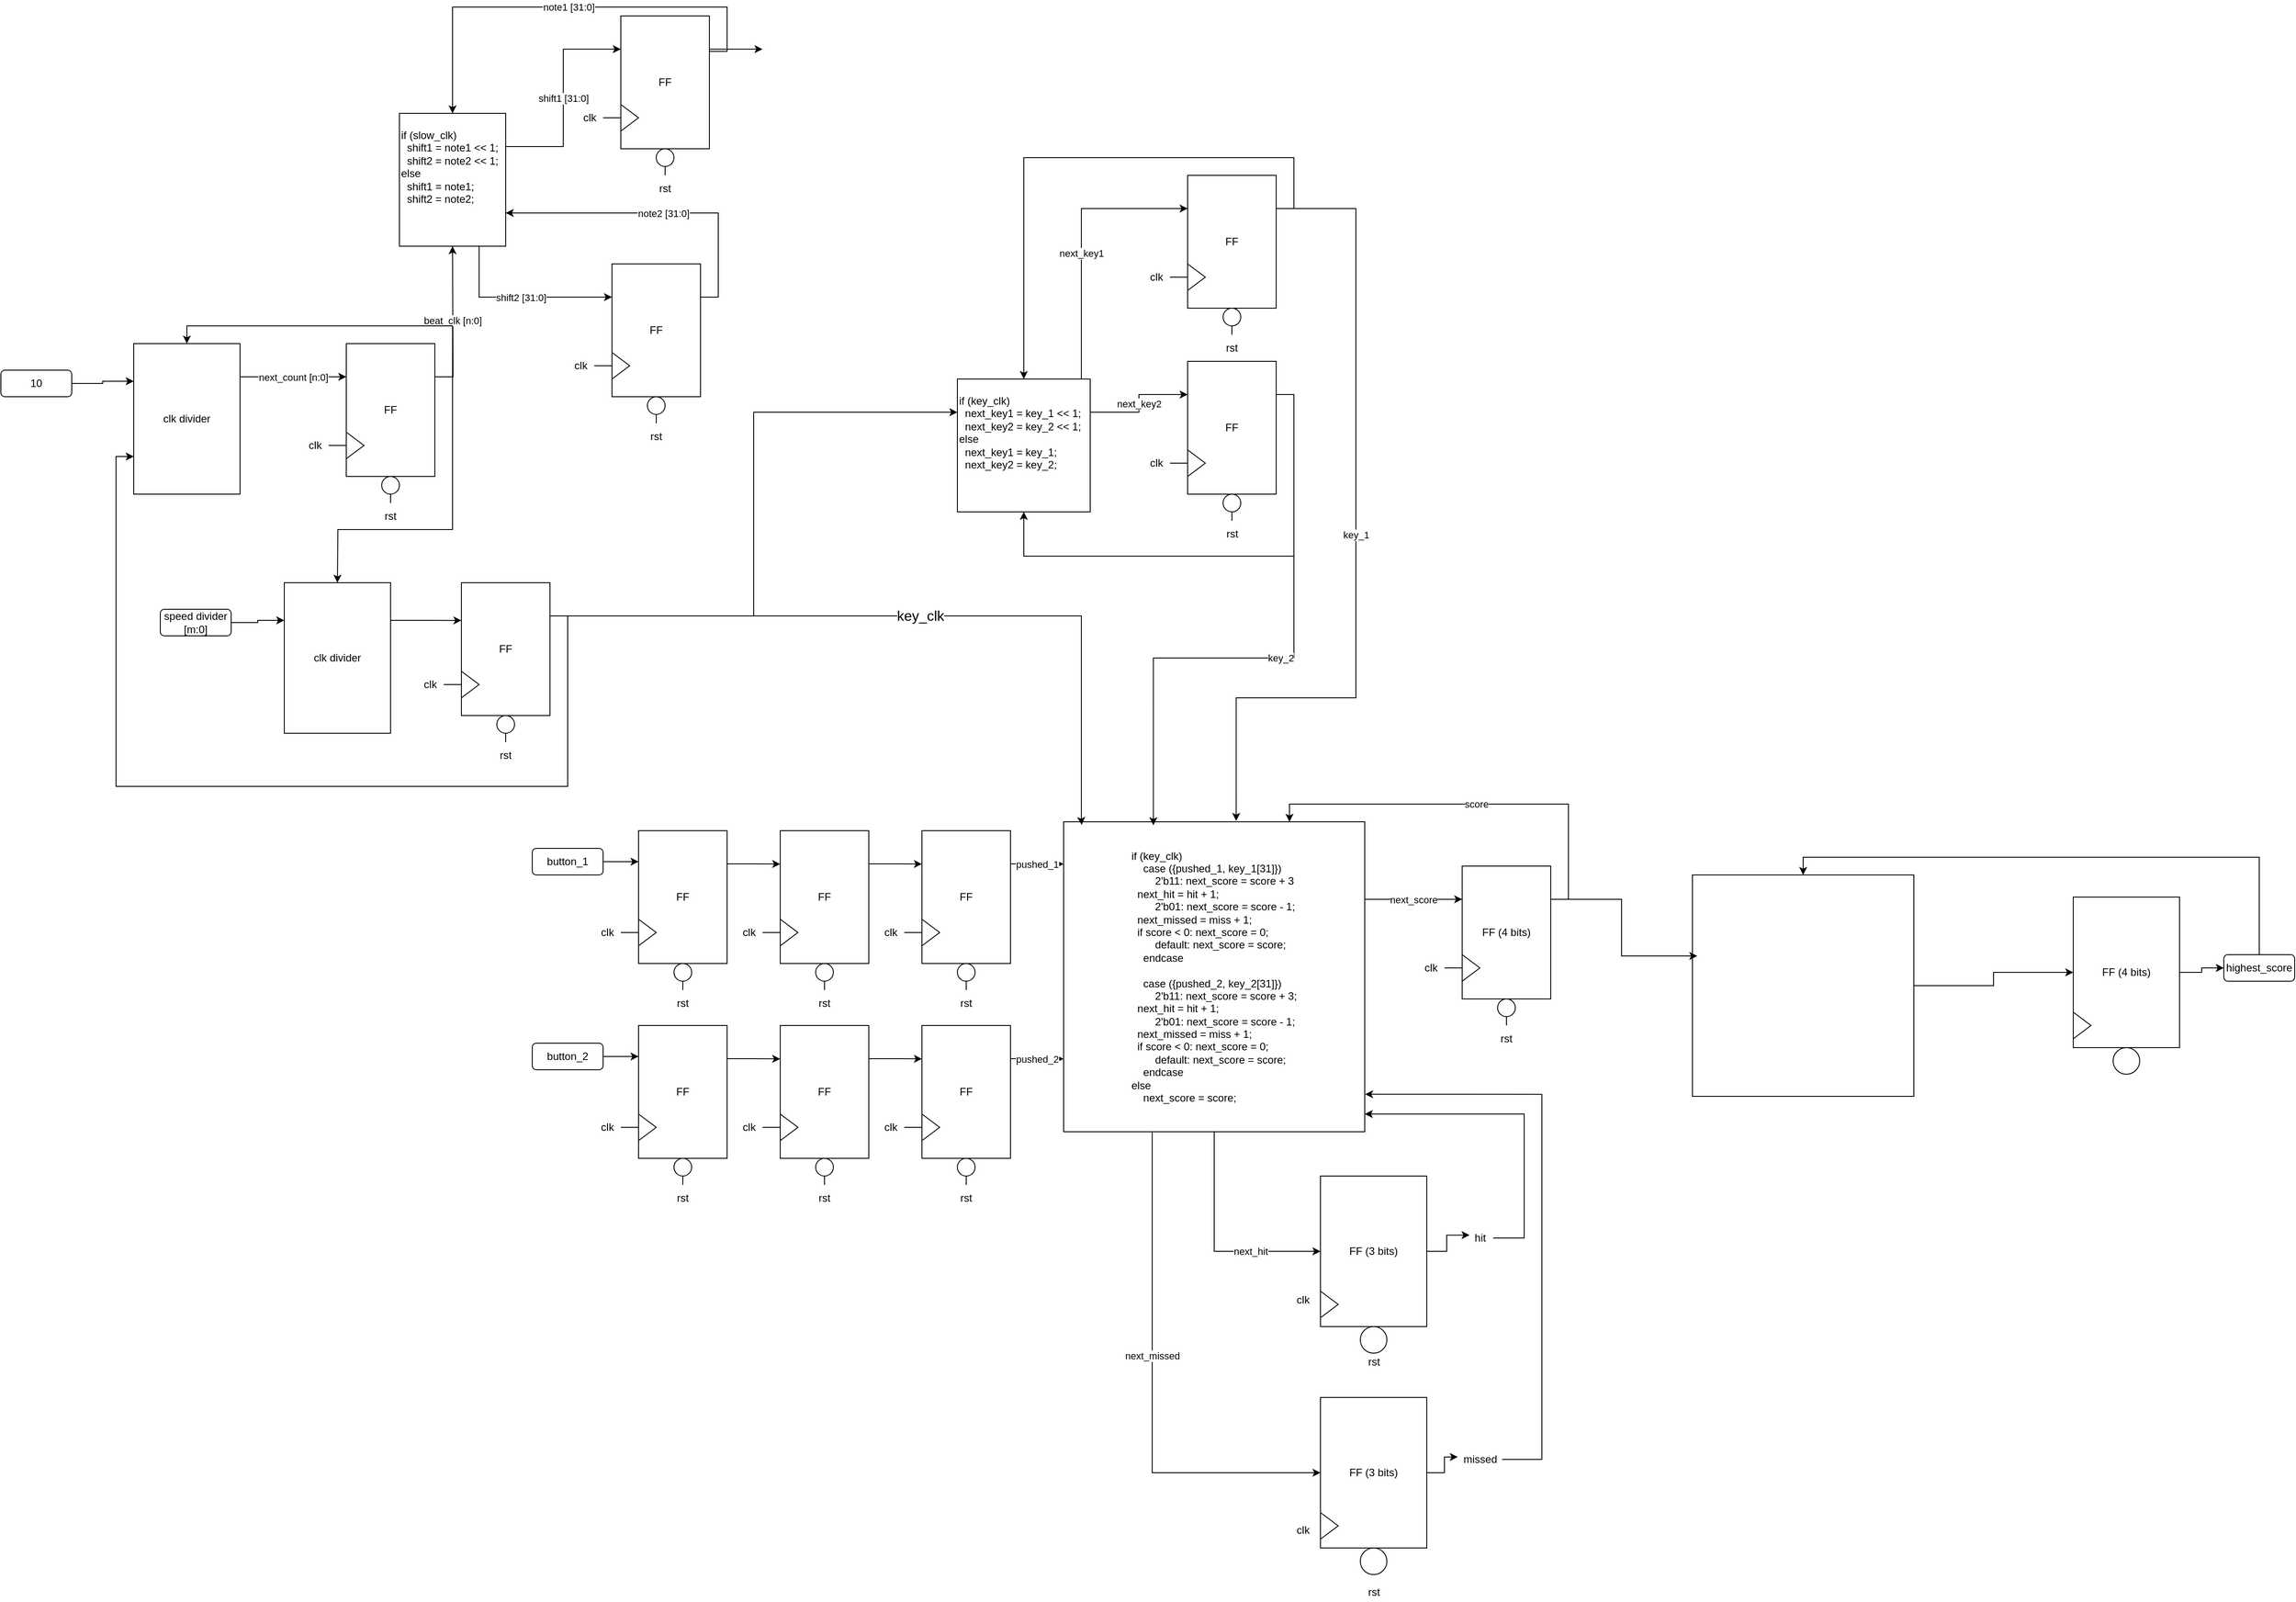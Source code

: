 <mxfile version="15.4.0" type="github" pages="2">
  <diagram name="Top RTL" id="1S8q2XNDmcsXaV_S7nfN">
    <mxGraphModel dx="2403" dy="689" grid="1" gridSize="10" guides="1" tooltips="1" connect="1" arrows="1" fold="1" page="1" pageScale="1" pageWidth="850" pageHeight="1100" math="0" shadow="0">
      <root>
        <mxCell id="0" />
        <mxCell id="1" parent="0" />
        <mxCell id="_48ezdWUlMI7r6iwSk9w-1" value="" style="group" parent="1" connectable="0" vertex="1">
          <mxGeometry x="570" y="100" width="150" height="210" as="geometry" />
        </mxCell>
        <mxCell id="_48ezdWUlMI7r6iwSk9w-2" style="edgeStyle=orthogonalEdgeStyle;rounded=0;orthogonalLoop=1;jettySize=auto;html=1;exitX=1;exitY=0.25;exitDx=0;exitDy=0;" parent="_48ezdWUlMI7r6iwSk9w-1" source="_48ezdWUlMI7r6iwSk9w-3" edge="1">
          <mxGeometry relative="1" as="geometry">
            <mxPoint x="210.0" y="37.538" as="targetPoint" />
          </mxGeometry>
        </mxCell>
        <mxCell id="_48ezdWUlMI7r6iwSk9w-3" value="FF" style="rounded=0;whiteSpace=wrap;html=1;" parent="_48ezdWUlMI7r6iwSk9w-1" vertex="1">
          <mxGeometry x="50" width="100" height="150" as="geometry" />
        </mxCell>
        <mxCell id="_48ezdWUlMI7r6iwSk9w-4" value="" style="triangle;whiteSpace=wrap;html=1;" parent="_48ezdWUlMI7r6iwSk9w-1" vertex="1">
          <mxGeometry x="50" y="100" width="20" height="30" as="geometry" />
        </mxCell>
        <mxCell id="_48ezdWUlMI7r6iwSk9w-5" value="" style="ellipse;whiteSpace=wrap;html=1;aspect=fixed;" parent="_48ezdWUlMI7r6iwSk9w-1" vertex="1">
          <mxGeometry x="90" y="150" width="20" height="20" as="geometry" />
        </mxCell>
        <mxCell id="_48ezdWUlMI7r6iwSk9w-6" value="" style="endArrow=none;html=1;rounded=0;exitX=0;exitY=0.5;exitDx=0;exitDy=0;" parent="_48ezdWUlMI7r6iwSk9w-1" source="_48ezdWUlMI7r6iwSk9w-4" edge="1">
          <mxGeometry width="50" height="50" relative="1" as="geometry">
            <mxPoint x="60" y="140" as="sourcePoint" />
            <mxPoint x="30" y="115" as="targetPoint" />
          </mxGeometry>
        </mxCell>
        <mxCell id="_48ezdWUlMI7r6iwSk9w-7" value="clk" style="text;html=1;strokeColor=none;fillColor=none;align=center;verticalAlign=middle;whiteSpace=wrap;rounded=0;" parent="_48ezdWUlMI7r6iwSk9w-1" vertex="1">
          <mxGeometry y="100" width="30" height="30" as="geometry" />
        </mxCell>
        <mxCell id="_48ezdWUlMI7r6iwSk9w-8" value="rst" style="text;html=1;strokeColor=none;fillColor=none;align=center;verticalAlign=middle;whiteSpace=wrap;rounded=0;" parent="_48ezdWUlMI7r6iwSk9w-1" vertex="1">
          <mxGeometry x="85" y="180" width="30" height="30" as="geometry" />
        </mxCell>
        <mxCell id="_48ezdWUlMI7r6iwSk9w-9" value="" style="endArrow=none;html=1;rounded=0;exitX=0.5;exitY=0;exitDx=0;exitDy=0;entryX=0.5;entryY=1;entryDx=0;entryDy=0;" parent="_48ezdWUlMI7r6iwSk9w-1" source="_48ezdWUlMI7r6iwSk9w-8" target="_48ezdWUlMI7r6iwSk9w-5" edge="1">
          <mxGeometry width="50" height="50" relative="1" as="geometry">
            <mxPoint x="60" y="140" as="sourcePoint" />
            <mxPoint x="110" y="90" as="targetPoint" />
          </mxGeometry>
        </mxCell>
        <mxCell id="_48ezdWUlMI7r6iwSk9w-10" value="next_count [n:0]" style="edgeStyle=orthogonalEdgeStyle;rounded=0;orthogonalLoop=1;jettySize=auto;html=1;entryX=0;entryY=0.25;entryDx=0;entryDy=0;" parent="1" source="_48ezdWUlMI7r6iwSk9w-11" target="_48ezdWUlMI7r6iwSk9w-14" edge="1">
          <mxGeometry relative="1" as="geometry">
            <Array as="points">
              <mxPoint x="250" y="508" />
            </Array>
          </mxGeometry>
        </mxCell>
        <mxCell id="_48ezdWUlMI7r6iwSk9w-11" value="clk divider" style="rounded=0;whiteSpace=wrap;html=1;" parent="1" vertex="1">
          <mxGeometry x="70" y="470" width="120" height="170" as="geometry" />
        </mxCell>
        <mxCell id="_48ezdWUlMI7r6iwSk9w-12" value="" style="group" parent="1" connectable="0" vertex="1">
          <mxGeometry x="260" y="470" width="150" height="210" as="geometry" />
        </mxCell>
        <mxCell id="_48ezdWUlMI7r6iwSk9w-13" value="beat_clk [n:0]" style="edgeStyle=orthogonalEdgeStyle;rounded=0;orthogonalLoop=1;jettySize=auto;html=1;exitX=1;exitY=0.25;exitDx=0;exitDy=0;" parent="_48ezdWUlMI7r6iwSk9w-12" source="_48ezdWUlMI7r6iwSk9w-14" edge="1">
          <mxGeometry relative="1" as="geometry">
            <mxPoint x="170" y="-110" as="targetPoint" />
          </mxGeometry>
        </mxCell>
        <mxCell id="7CatKWjEML8j9O0Hms15-1" style="edgeStyle=orthogonalEdgeStyle;rounded=0;hachureGap=4;orthogonalLoop=1;jettySize=auto;html=1;exitX=1;exitY=0.25;exitDx=0;exitDy=0;fontFamily=Architects Daughter;fontSource=https%3A%2F%2Ffonts.googleapis.com%2Fcss%3Ffamily%3DArchitects%2BDaughter;fontSize=16;" parent="_48ezdWUlMI7r6iwSk9w-12" source="_48ezdWUlMI7r6iwSk9w-14" edge="1">
          <mxGeometry relative="1" as="geometry">
            <mxPoint x="40" y="270" as="targetPoint" />
          </mxGeometry>
        </mxCell>
        <mxCell id="_48ezdWUlMI7r6iwSk9w-14" value="FF" style="rounded=0;whiteSpace=wrap;html=1;" parent="_48ezdWUlMI7r6iwSk9w-12" vertex="1">
          <mxGeometry x="50" width="100" height="150" as="geometry" />
        </mxCell>
        <mxCell id="_48ezdWUlMI7r6iwSk9w-15" value="" style="triangle;whiteSpace=wrap;html=1;" parent="_48ezdWUlMI7r6iwSk9w-12" vertex="1">
          <mxGeometry x="50" y="100" width="20" height="30" as="geometry" />
        </mxCell>
        <mxCell id="_48ezdWUlMI7r6iwSk9w-16" value="" style="ellipse;whiteSpace=wrap;html=1;aspect=fixed;" parent="_48ezdWUlMI7r6iwSk9w-12" vertex="1">
          <mxGeometry x="90" y="150" width="20" height="20" as="geometry" />
        </mxCell>
        <mxCell id="_48ezdWUlMI7r6iwSk9w-17" value="" style="endArrow=none;html=1;rounded=0;exitX=0;exitY=0.5;exitDx=0;exitDy=0;" parent="_48ezdWUlMI7r6iwSk9w-12" source="_48ezdWUlMI7r6iwSk9w-15" edge="1">
          <mxGeometry width="50" height="50" relative="1" as="geometry">
            <mxPoint x="60" y="140" as="sourcePoint" />
            <mxPoint x="30" y="115" as="targetPoint" />
          </mxGeometry>
        </mxCell>
        <mxCell id="_48ezdWUlMI7r6iwSk9w-18" value="clk" style="text;html=1;strokeColor=none;fillColor=none;align=center;verticalAlign=middle;whiteSpace=wrap;rounded=0;" parent="_48ezdWUlMI7r6iwSk9w-12" vertex="1">
          <mxGeometry y="100" width="30" height="30" as="geometry" />
        </mxCell>
        <mxCell id="_48ezdWUlMI7r6iwSk9w-19" value="rst" style="text;html=1;strokeColor=none;fillColor=none;align=center;verticalAlign=middle;whiteSpace=wrap;rounded=0;" parent="_48ezdWUlMI7r6iwSk9w-12" vertex="1">
          <mxGeometry x="85" y="180" width="30" height="30" as="geometry" />
        </mxCell>
        <mxCell id="_48ezdWUlMI7r6iwSk9w-20" value="" style="endArrow=none;html=1;rounded=0;exitX=0.5;exitY=0;exitDx=0;exitDy=0;entryX=0.5;entryY=1;entryDx=0;entryDy=0;" parent="_48ezdWUlMI7r6iwSk9w-12" source="_48ezdWUlMI7r6iwSk9w-19" target="_48ezdWUlMI7r6iwSk9w-16" edge="1">
          <mxGeometry width="50" height="50" relative="1" as="geometry">
            <mxPoint x="60" y="140" as="sourcePoint" />
            <mxPoint x="110" y="90" as="targetPoint" />
          </mxGeometry>
        </mxCell>
        <mxCell id="_48ezdWUlMI7r6iwSk9w-21" style="edgeStyle=orthogonalEdgeStyle;rounded=0;orthogonalLoop=1;jettySize=auto;html=1;entryX=0;entryY=0.25;entryDx=0;entryDy=0;" parent="1" source="_48ezdWUlMI7r6iwSk9w-22" target="7CatKWjEML8j9O0Hms15-13" edge="1">
          <mxGeometry relative="1" as="geometry" />
        </mxCell>
        <mxCell id="_48ezdWUlMI7r6iwSk9w-22" value="speed divider [m:0]" style="text;html=1;strokeColor=default;fillColor=none;align=center;verticalAlign=middle;whiteSpace=wrap;rounded=1;" parent="1" vertex="1">
          <mxGeometry x="100" y="770" width="80" height="30" as="geometry" />
        </mxCell>
        <mxCell id="_48ezdWUlMI7r6iwSk9w-23" style="edgeStyle=orthogonalEdgeStyle;rounded=0;orthogonalLoop=1;jettySize=auto;html=1;exitX=1;exitY=0.25;exitDx=0;exitDy=0;entryX=0.5;entryY=0;entryDx=0;entryDy=0;" parent="1" source="_48ezdWUlMI7r6iwSk9w-14" target="_48ezdWUlMI7r6iwSk9w-11" edge="1">
          <mxGeometry relative="1" as="geometry">
            <Array as="points">
              <mxPoint x="430" y="508" />
              <mxPoint x="430" y="450" />
              <mxPoint x="130" y="450" />
            </Array>
          </mxGeometry>
        </mxCell>
        <mxCell id="_48ezdWUlMI7r6iwSk9w-24" value="shift2 [31:0]" style="edgeStyle=orthogonalEdgeStyle;rounded=0;orthogonalLoop=1;jettySize=auto;html=1;exitX=0.75;exitY=1;exitDx=0;exitDy=0;entryX=0;entryY=0.25;entryDx=0;entryDy=0;" parent="1" source="_48ezdWUlMI7r6iwSk9w-26" target="_48ezdWUlMI7r6iwSk9w-29" edge="1">
          <mxGeometry relative="1" as="geometry" />
        </mxCell>
        <mxCell id="_48ezdWUlMI7r6iwSk9w-25" value="shift1 [31:0]" style="edgeStyle=orthogonalEdgeStyle;rounded=0;orthogonalLoop=1;jettySize=auto;html=1;exitX=1;exitY=0.25;exitDx=0;exitDy=0;entryX=0;entryY=0.25;entryDx=0;entryDy=0;" parent="1" source="_48ezdWUlMI7r6iwSk9w-26" target="_48ezdWUlMI7r6iwSk9w-3" edge="1">
          <mxGeometry relative="1" as="geometry" />
        </mxCell>
        <mxCell id="_48ezdWUlMI7r6iwSk9w-26" value="&lt;div align=&quot;left&quot;&gt;if (slow_clk)&lt;/div&gt;&lt;div align=&quot;left&quot;&gt;&amp;nbsp; shift1 = note1 &amp;lt;&amp;lt; 1;&lt;/div&gt;&lt;div align=&quot;left&quot;&gt;&amp;nbsp; shift2 = note2 &amp;lt;&amp;lt; 1;&lt;/div&gt;&lt;div align=&quot;left&quot;&gt;else&lt;/div&gt;&lt;div align=&quot;left&quot;&gt;&amp;nbsp; shift1 = note1;&lt;/div&gt;&lt;div align=&quot;left&quot;&gt;&amp;nbsp; shift2 = note2;&lt;br&gt;&lt;/div&gt;&lt;div align=&quot;left&quot;&gt;&lt;br&gt;&lt;/div&gt;&lt;div align=&quot;left&quot;&gt;&lt;br&gt;&lt;/div&gt;" style="rounded=0;whiteSpace=wrap;html=1;align=left;" parent="1" vertex="1">
          <mxGeometry x="370" y="210" width="120" height="150" as="geometry" />
        </mxCell>
        <mxCell id="_48ezdWUlMI7r6iwSk9w-27" value="" style="group" parent="1" connectable="0" vertex="1">
          <mxGeometry x="560" y="380" width="150" height="210" as="geometry" />
        </mxCell>
        <mxCell id="_48ezdWUlMI7r6iwSk9w-29" value="FF" style="rounded=0;whiteSpace=wrap;html=1;" parent="_48ezdWUlMI7r6iwSk9w-27" vertex="1">
          <mxGeometry x="50" width="100" height="150" as="geometry" />
        </mxCell>
        <mxCell id="_48ezdWUlMI7r6iwSk9w-30" value="" style="triangle;whiteSpace=wrap;html=1;" parent="_48ezdWUlMI7r6iwSk9w-27" vertex="1">
          <mxGeometry x="50" y="100" width="20" height="30" as="geometry" />
        </mxCell>
        <mxCell id="_48ezdWUlMI7r6iwSk9w-32" value="" style="endArrow=none;html=1;rounded=0;exitX=0;exitY=0.5;exitDx=0;exitDy=0;" parent="_48ezdWUlMI7r6iwSk9w-27" source="_48ezdWUlMI7r6iwSk9w-30" edge="1">
          <mxGeometry width="50" height="50" relative="1" as="geometry">
            <mxPoint x="60" y="140" as="sourcePoint" />
            <mxPoint x="30" y="115" as="targetPoint" />
          </mxGeometry>
        </mxCell>
        <mxCell id="_48ezdWUlMI7r6iwSk9w-33" value="clk" style="text;html=1;strokeColor=none;fillColor=none;align=center;verticalAlign=middle;whiteSpace=wrap;rounded=0;" parent="_48ezdWUlMI7r6iwSk9w-27" vertex="1">
          <mxGeometry y="100" width="30" height="30" as="geometry" />
        </mxCell>
        <mxCell id="_48ezdWUlMI7r6iwSk9w-34" value="rst" style="text;html=1;strokeColor=none;fillColor=none;align=center;verticalAlign=middle;whiteSpace=wrap;rounded=0;" parent="_48ezdWUlMI7r6iwSk9w-27" vertex="1">
          <mxGeometry x="85" y="180" width="30" height="30" as="geometry" />
        </mxCell>
        <mxCell id="_48ezdWUlMI7r6iwSk9w-31" value="" style="ellipse;whiteSpace=wrap;html=1;aspect=fixed;" parent="_48ezdWUlMI7r6iwSk9w-27" vertex="1">
          <mxGeometry x="90" y="150" width="20" height="20" as="geometry" />
        </mxCell>
        <mxCell id="_48ezdWUlMI7r6iwSk9w-35" value="" style="endArrow=none;html=1;rounded=0;exitX=0.5;exitY=0;exitDx=0;exitDy=0;entryX=0.5;entryY=1;entryDx=0;entryDy=0;" parent="_48ezdWUlMI7r6iwSk9w-27" target="_48ezdWUlMI7r6iwSk9w-31" edge="1">
          <mxGeometry width="50" height="50" relative="1" as="geometry">
            <mxPoint x="100" y="180" as="sourcePoint" />
            <mxPoint x="110" y="90" as="targetPoint" />
          </mxGeometry>
        </mxCell>
        <mxCell id="_48ezdWUlMI7r6iwSk9w-36" value="note2 [31:0]" style="edgeStyle=orthogonalEdgeStyle;rounded=0;orthogonalLoop=1;jettySize=auto;html=1;exitX=1;exitY=0.25;exitDx=0;exitDy=0;entryX=1;entryY=0.75;entryDx=0;entryDy=0;" parent="1" source="_48ezdWUlMI7r6iwSk9w-29" target="_48ezdWUlMI7r6iwSk9w-26" edge="1">
          <mxGeometry relative="1" as="geometry">
            <Array as="points">
              <mxPoint x="730" y="418" />
              <mxPoint x="730" y="322" />
            </Array>
          </mxGeometry>
        </mxCell>
        <mxCell id="_48ezdWUlMI7r6iwSk9w-37" value="note1 [31:0]" style="edgeStyle=orthogonalEdgeStyle;rounded=0;orthogonalLoop=1;jettySize=auto;html=1;exitX=1;exitY=0.25;exitDx=0;exitDy=0;entryX=0.5;entryY=0;entryDx=0;entryDy=0;" parent="1" source="_48ezdWUlMI7r6iwSk9w-3" target="_48ezdWUlMI7r6iwSk9w-26" edge="1">
          <mxGeometry relative="1" as="geometry">
            <Array as="points">
              <mxPoint x="720" y="140" />
              <mxPoint x="740" y="140" />
              <mxPoint x="740" y="90" />
              <mxPoint x="430" y="90" />
            </Array>
          </mxGeometry>
        </mxCell>
        <mxCell id="7CatKWjEML8j9O0Hms15-3" value="" style="group" parent="1" connectable="0" vertex="1">
          <mxGeometry x="390" y="740" width="150" height="210" as="geometry" />
        </mxCell>
        <mxCell id="7CatKWjEML8j9O0Hms15-6" value="FF" style="rounded=0;whiteSpace=wrap;html=1;" parent="7CatKWjEML8j9O0Hms15-3" vertex="1">
          <mxGeometry x="50" width="100" height="150" as="geometry" />
        </mxCell>
        <mxCell id="7CatKWjEML8j9O0Hms15-7" value="" style="triangle;whiteSpace=wrap;html=1;" parent="7CatKWjEML8j9O0Hms15-3" vertex="1">
          <mxGeometry x="50" y="100" width="20" height="30" as="geometry" />
        </mxCell>
        <mxCell id="7CatKWjEML8j9O0Hms15-8" value="" style="ellipse;whiteSpace=wrap;html=1;aspect=fixed;" parent="7CatKWjEML8j9O0Hms15-3" vertex="1">
          <mxGeometry x="90" y="150" width="20" height="20" as="geometry" />
        </mxCell>
        <mxCell id="7CatKWjEML8j9O0Hms15-9" value="" style="endArrow=none;html=1;rounded=0;exitX=0;exitY=0.5;exitDx=0;exitDy=0;" parent="7CatKWjEML8j9O0Hms15-3" source="7CatKWjEML8j9O0Hms15-7" edge="1">
          <mxGeometry width="50" height="50" relative="1" as="geometry">
            <mxPoint x="60" y="140" as="sourcePoint" />
            <mxPoint x="30" y="115" as="targetPoint" />
          </mxGeometry>
        </mxCell>
        <mxCell id="7CatKWjEML8j9O0Hms15-10" value="clk" style="text;html=1;strokeColor=none;fillColor=none;align=center;verticalAlign=middle;whiteSpace=wrap;rounded=0;" parent="7CatKWjEML8j9O0Hms15-3" vertex="1">
          <mxGeometry y="100" width="30" height="30" as="geometry" />
        </mxCell>
        <mxCell id="7CatKWjEML8j9O0Hms15-11" value="rst" style="text;html=1;strokeColor=none;fillColor=none;align=center;verticalAlign=middle;whiteSpace=wrap;rounded=0;" parent="7CatKWjEML8j9O0Hms15-3" vertex="1">
          <mxGeometry x="85" y="180" width="30" height="30" as="geometry" />
        </mxCell>
        <mxCell id="7CatKWjEML8j9O0Hms15-12" value="" style="endArrow=none;html=1;rounded=0;exitX=0.5;exitY=0;exitDx=0;exitDy=0;entryX=0.5;entryY=1;entryDx=0;entryDy=0;" parent="7CatKWjEML8j9O0Hms15-3" source="7CatKWjEML8j9O0Hms15-11" target="7CatKWjEML8j9O0Hms15-8" edge="1">
          <mxGeometry width="50" height="50" relative="1" as="geometry">
            <mxPoint x="60" y="140" as="sourcePoint" />
            <mxPoint x="110" y="90" as="targetPoint" />
          </mxGeometry>
        </mxCell>
        <mxCell id="7CatKWjEML8j9O0Hms15-14" style="edgeStyle=orthogonalEdgeStyle;rounded=0;hachureGap=4;orthogonalLoop=1;jettySize=auto;html=1;exitX=1;exitY=0.25;exitDx=0;exitDy=0;entryX=0;entryY=0.284;entryDx=0;entryDy=0;entryPerimeter=0;fontFamily=Architects Daughter;fontSource=https%3A%2F%2Ffonts.googleapis.com%2Fcss%3Ffamily%3DArchitects%2BDaughter;fontSize=16;" parent="1" source="7CatKWjEML8j9O0Hms15-13" target="7CatKWjEML8j9O0Hms15-6" edge="1">
          <mxGeometry relative="1" as="geometry" />
        </mxCell>
        <mxCell id="7CatKWjEML8j9O0Hms15-13" value="clk divider" style="rounded=0;whiteSpace=wrap;html=1;" parent="1" vertex="1">
          <mxGeometry x="240" y="740" width="120" height="170" as="geometry" />
        </mxCell>
        <mxCell id="7CatKWjEML8j9O0Hms15-19" style="edgeStyle=orthogonalEdgeStyle;rounded=0;hachureGap=4;orthogonalLoop=1;jettySize=auto;html=1;entryX=0;entryY=0.25;entryDx=0;entryDy=0;fontFamily=Architects Daughter;fontSource=https%3A%2F%2Ffonts.googleapis.com%2Fcss%3Ffamily%3DArchitects%2BDaughter;fontSize=16;" parent="1" source="7CatKWjEML8j9O0Hms15-18" target="_48ezdWUlMI7r6iwSk9w-11" edge="1">
          <mxGeometry relative="1" as="geometry" />
        </mxCell>
        <mxCell id="7CatKWjEML8j9O0Hms15-18" value="10" style="text;html=1;strokeColor=default;fillColor=none;align=center;verticalAlign=middle;whiteSpace=wrap;rounded=1;" parent="1" vertex="1">
          <mxGeometry x="-80" y="500" width="80" height="30" as="geometry" />
        </mxCell>
        <mxCell id="7CatKWjEML8j9O0Hms15-22" style="edgeStyle=orthogonalEdgeStyle;rounded=0;orthogonalLoop=1;jettySize=auto;html=1;exitX=1;exitY=0.25;exitDx=0;exitDy=0;entryX=0;entryY=0.75;entryDx=0;entryDy=0;" parent="1" source="7CatKWjEML8j9O0Hms15-6" target="_48ezdWUlMI7r6iwSk9w-11" edge="1">
          <mxGeometry relative="1" as="geometry">
            <Array as="points">
              <mxPoint x="560" y="778" />
              <mxPoint x="560" y="970" />
              <mxPoint x="50" y="970" />
              <mxPoint x="50" y="598" />
            </Array>
          </mxGeometry>
        </mxCell>
        <mxCell id="7CatKWjEML8j9O0Hms15-23" value="" style="group" parent="1" connectable="0" vertex="1">
          <mxGeometry x="590" y="1020" width="150" height="210" as="geometry" />
        </mxCell>
        <mxCell id="7CatKWjEML8j9O0Hms15-24" style="edgeStyle=orthogonalEdgeStyle;rounded=0;orthogonalLoop=1;jettySize=auto;html=1;exitX=1;exitY=0.25;exitDx=0;exitDy=0;" parent="7CatKWjEML8j9O0Hms15-23" source="7CatKWjEML8j9O0Hms15-25" edge="1">
          <mxGeometry relative="1" as="geometry">
            <mxPoint x="210" y="37.714" as="targetPoint" />
          </mxGeometry>
        </mxCell>
        <mxCell id="7CatKWjEML8j9O0Hms15-25" value="FF" style="rounded=0;whiteSpace=wrap;html=1;" parent="7CatKWjEML8j9O0Hms15-23" vertex="1">
          <mxGeometry x="50" width="100" height="150" as="geometry" />
        </mxCell>
        <mxCell id="7CatKWjEML8j9O0Hms15-26" value="" style="triangle;whiteSpace=wrap;html=1;" parent="7CatKWjEML8j9O0Hms15-23" vertex="1">
          <mxGeometry x="50" y="100" width="20" height="30" as="geometry" />
        </mxCell>
        <mxCell id="7CatKWjEML8j9O0Hms15-27" value="" style="ellipse;whiteSpace=wrap;html=1;aspect=fixed;" parent="7CatKWjEML8j9O0Hms15-23" vertex="1">
          <mxGeometry x="90" y="150" width="20" height="20" as="geometry" />
        </mxCell>
        <mxCell id="7CatKWjEML8j9O0Hms15-28" value="" style="endArrow=none;html=1;rounded=0;exitX=0;exitY=0.5;exitDx=0;exitDy=0;" parent="7CatKWjEML8j9O0Hms15-23" source="7CatKWjEML8j9O0Hms15-26" edge="1">
          <mxGeometry width="50" height="50" relative="1" as="geometry">
            <mxPoint x="60" y="140" as="sourcePoint" />
            <mxPoint x="30" y="115" as="targetPoint" />
          </mxGeometry>
        </mxCell>
        <mxCell id="7CatKWjEML8j9O0Hms15-29" value="clk" style="text;html=1;strokeColor=none;fillColor=none;align=center;verticalAlign=middle;whiteSpace=wrap;rounded=0;" parent="7CatKWjEML8j9O0Hms15-23" vertex="1">
          <mxGeometry y="100" width="30" height="30" as="geometry" />
        </mxCell>
        <mxCell id="7CatKWjEML8j9O0Hms15-30" value="rst" style="text;html=1;strokeColor=none;fillColor=none;align=center;verticalAlign=middle;whiteSpace=wrap;rounded=0;" parent="7CatKWjEML8j9O0Hms15-23" vertex="1">
          <mxGeometry x="85" y="180" width="30" height="30" as="geometry" />
        </mxCell>
        <mxCell id="7CatKWjEML8j9O0Hms15-31" value="" style="endArrow=none;html=1;rounded=0;exitX=0.5;exitY=0;exitDx=0;exitDy=0;entryX=0.5;entryY=1;entryDx=0;entryDy=0;" parent="7CatKWjEML8j9O0Hms15-23" source="7CatKWjEML8j9O0Hms15-30" target="7CatKWjEML8j9O0Hms15-27" edge="1">
          <mxGeometry width="50" height="50" relative="1" as="geometry">
            <mxPoint x="60" y="140" as="sourcePoint" />
            <mxPoint x="110" y="90" as="targetPoint" />
          </mxGeometry>
        </mxCell>
        <mxCell id="7CatKWjEML8j9O0Hms15-32" value="" style="group" parent="1" connectable="0" vertex="1">
          <mxGeometry x="750" y="1020" width="150" height="210" as="geometry" />
        </mxCell>
        <mxCell id="7CatKWjEML8j9O0Hms15-33" style="edgeStyle=orthogonalEdgeStyle;rounded=0;orthogonalLoop=1;jettySize=auto;html=1;exitX=1;exitY=0.25;exitDx=0;exitDy=0;" parent="7CatKWjEML8j9O0Hms15-32" source="7CatKWjEML8j9O0Hms15-34" edge="1">
          <mxGeometry relative="1" as="geometry">
            <mxPoint x="210" y="37.714" as="targetPoint" />
          </mxGeometry>
        </mxCell>
        <mxCell id="7CatKWjEML8j9O0Hms15-34" value="FF" style="rounded=0;whiteSpace=wrap;html=1;" parent="7CatKWjEML8j9O0Hms15-32" vertex="1">
          <mxGeometry x="50" width="100" height="150" as="geometry" />
        </mxCell>
        <mxCell id="7CatKWjEML8j9O0Hms15-35" value="" style="triangle;whiteSpace=wrap;html=1;" parent="7CatKWjEML8j9O0Hms15-32" vertex="1">
          <mxGeometry x="50" y="100" width="20" height="30" as="geometry" />
        </mxCell>
        <mxCell id="7CatKWjEML8j9O0Hms15-36" value="" style="ellipse;whiteSpace=wrap;html=1;aspect=fixed;" parent="7CatKWjEML8j9O0Hms15-32" vertex="1">
          <mxGeometry x="90" y="150" width="20" height="20" as="geometry" />
        </mxCell>
        <mxCell id="7CatKWjEML8j9O0Hms15-37" value="" style="endArrow=none;html=1;rounded=0;exitX=0;exitY=0.5;exitDx=0;exitDy=0;" parent="7CatKWjEML8j9O0Hms15-32" source="7CatKWjEML8j9O0Hms15-35" edge="1">
          <mxGeometry width="50" height="50" relative="1" as="geometry">
            <mxPoint x="60" y="140" as="sourcePoint" />
            <mxPoint x="30" y="115" as="targetPoint" />
          </mxGeometry>
        </mxCell>
        <mxCell id="7CatKWjEML8j9O0Hms15-38" value="clk" style="text;html=1;strokeColor=none;fillColor=none;align=center;verticalAlign=middle;whiteSpace=wrap;rounded=0;" parent="7CatKWjEML8j9O0Hms15-32" vertex="1">
          <mxGeometry y="100" width="30" height="30" as="geometry" />
        </mxCell>
        <mxCell id="7CatKWjEML8j9O0Hms15-39" value="rst" style="text;html=1;strokeColor=none;fillColor=none;align=center;verticalAlign=middle;whiteSpace=wrap;rounded=0;" parent="7CatKWjEML8j9O0Hms15-32" vertex="1">
          <mxGeometry x="85" y="180" width="30" height="30" as="geometry" />
        </mxCell>
        <mxCell id="7CatKWjEML8j9O0Hms15-40" value="" style="endArrow=none;html=1;rounded=0;exitX=0.5;exitY=0;exitDx=0;exitDy=0;entryX=0.5;entryY=1;entryDx=0;entryDy=0;" parent="7CatKWjEML8j9O0Hms15-32" source="7CatKWjEML8j9O0Hms15-39" target="7CatKWjEML8j9O0Hms15-36" edge="1">
          <mxGeometry width="50" height="50" relative="1" as="geometry">
            <mxPoint x="60" y="140" as="sourcePoint" />
            <mxPoint x="110" y="90" as="targetPoint" />
          </mxGeometry>
        </mxCell>
        <mxCell id="7CatKWjEML8j9O0Hms15-41" value="" style="group" parent="1" connectable="0" vertex="1">
          <mxGeometry x="910" y="1020" width="150" height="210" as="geometry" />
        </mxCell>
        <mxCell id="7CatKWjEML8j9O0Hms15-42" value="pushed_1" style="edgeStyle=orthogonalEdgeStyle;rounded=0;orthogonalLoop=1;jettySize=auto;html=1;exitX=1;exitY=0.25;exitDx=0;exitDy=0;" parent="7CatKWjEML8j9O0Hms15-41" source="7CatKWjEML8j9O0Hms15-43" edge="1">
          <mxGeometry relative="1" as="geometry">
            <mxPoint x="210" y="37.714" as="targetPoint" />
          </mxGeometry>
        </mxCell>
        <mxCell id="7CatKWjEML8j9O0Hms15-43" value="FF" style="rounded=0;whiteSpace=wrap;html=1;" parent="7CatKWjEML8j9O0Hms15-41" vertex="1">
          <mxGeometry x="50" width="100" height="150" as="geometry" />
        </mxCell>
        <mxCell id="7CatKWjEML8j9O0Hms15-44" value="" style="triangle;whiteSpace=wrap;html=1;" parent="7CatKWjEML8j9O0Hms15-41" vertex="1">
          <mxGeometry x="50" y="100" width="20" height="30" as="geometry" />
        </mxCell>
        <mxCell id="7CatKWjEML8j9O0Hms15-45" value="" style="ellipse;whiteSpace=wrap;html=1;aspect=fixed;" parent="7CatKWjEML8j9O0Hms15-41" vertex="1">
          <mxGeometry x="90" y="150" width="20" height="20" as="geometry" />
        </mxCell>
        <mxCell id="7CatKWjEML8j9O0Hms15-46" value="" style="endArrow=none;html=1;rounded=0;exitX=0;exitY=0.5;exitDx=0;exitDy=0;" parent="7CatKWjEML8j9O0Hms15-41" source="7CatKWjEML8j9O0Hms15-44" edge="1">
          <mxGeometry width="50" height="50" relative="1" as="geometry">
            <mxPoint x="60" y="140" as="sourcePoint" />
            <mxPoint x="30" y="115" as="targetPoint" />
          </mxGeometry>
        </mxCell>
        <mxCell id="7CatKWjEML8j9O0Hms15-47" value="clk" style="text;html=1;strokeColor=none;fillColor=none;align=center;verticalAlign=middle;whiteSpace=wrap;rounded=0;" parent="7CatKWjEML8j9O0Hms15-41" vertex="1">
          <mxGeometry y="100" width="30" height="30" as="geometry" />
        </mxCell>
        <mxCell id="7CatKWjEML8j9O0Hms15-48" value="rst" style="text;html=1;strokeColor=none;fillColor=none;align=center;verticalAlign=middle;whiteSpace=wrap;rounded=0;" parent="7CatKWjEML8j9O0Hms15-41" vertex="1">
          <mxGeometry x="85" y="180" width="30" height="30" as="geometry" />
        </mxCell>
        <mxCell id="7CatKWjEML8j9O0Hms15-49" value="" style="endArrow=none;html=1;rounded=0;exitX=0.5;exitY=0;exitDx=0;exitDy=0;entryX=0.5;entryY=1;entryDx=0;entryDy=0;" parent="7CatKWjEML8j9O0Hms15-41" source="7CatKWjEML8j9O0Hms15-48" target="7CatKWjEML8j9O0Hms15-45" edge="1">
          <mxGeometry width="50" height="50" relative="1" as="geometry">
            <mxPoint x="60" y="140" as="sourcePoint" />
            <mxPoint x="110" y="90" as="targetPoint" />
          </mxGeometry>
        </mxCell>
        <mxCell id="7CatKWjEML8j9O0Hms15-60" style="edgeStyle=orthogonalEdgeStyle;rounded=0;orthogonalLoop=1;jettySize=auto;html=1;" parent="1" source="7CatKWjEML8j9O0Hms15-59" edge="1">
          <mxGeometry relative="1" as="geometry">
            <mxPoint x="640" y="1055" as="targetPoint" />
          </mxGeometry>
        </mxCell>
        <mxCell id="7CatKWjEML8j9O0Hms15-59" value="button_1" style="text;html=1;strokeColor=default;fillColor=none;align=center;verticalAlign=middle;whiteSpace=wrap;rounded=1;" parent="1" vertex="1">
          <mxGeometry x="520" y="1040" width="80" height="30" as="geometry" />
        </mxCell>
        <mxCell id="7CatKWjEML8j9O0Hms15-61" value="" style="group" parent="1" connectable="0" vertex="1">
          <mxGeometry x="600" y="1240" width="150" height="210" as="geometry" />
        </mxCell>
        <mxCell id="7CatKWjEML8j9O0Hms15-62" style="edgeStyle=orthogonalEdgeStyle;rounded=0;orthogonalLoop=1;jettySize=auto;html=1;exitX=1;exitY=0.25;exitDx=0;exitDy=0;" parent="7CatKWjEML8j9O0Hms15-61" source="7CatKWjEML8j9O0Hms15-63" edge="1">
          <mxGeometry relative="1" as="geometry">
            <mxPoint x="200" y="37.714" as="targetPoint" />
          </mxGeometry>
        </mxCell>
        <mxCell id="7CatKWjEML8j9O0Hms15-63" value="FF" style="rounded=0;whiteSpace=wrap;html=1;" parent="7CatKWjEML8j9O0Hms15-61" vertex="1">
          <mxGeometry x="40" width="100" height="150" as="geometry" />
        </mxCell>
        <mxCell id="7CatKWjEML8j9O0Hms15-64" value="" style="triangle;whiteSpace=wrap;html=1;" parent="7CatKWjEML8j9O0Hms15-61" vertex="1">
          <mxGeometry x="40" y="100" width="20" height="30" as="geometry" />
        </mxCell>
        <mxCell id="7CatKWjEML8j9O0Hms15-65" value="" style="ellipse;whiteSpace=wrap;html=1;aspect=fixed;" parent="7CatKWjEML8j9O0Hms15-61" vertex="1">
          <mxGeometry x="80" y="150" width="20" height="20" as="geometry" />
        </mxCell>
        <mxCell id="7CatKWjEML8j9O0Hms15-66" value="" style="endArrow=none;html=1;rounded=0;exitX=0;exitY=0.5;exitDx=0;exitDy=0;" parent="7CatKWjEML8j9O0Hms15-61" source="7CatKWjEML8j9O0Hms15-64" edge="1">
          <mxGeometry width="50" height="50" relative="1" as="geometry">
            <mxPoint x="50" y="140" as="sourcePoint" />
            <mxPoint x="20" y="115" as="targetPoint" />
          </mxGeometry>
        </mxCell>
        <mxCell id="7CatKWjEML8j9O0Hms15-67" value="clk" style="text;html=1;strokeColor=none;fillColor=none;align=center;verticalAlign=middle;whiteSpace=wrap;rounded=0;" parent="7CatKWjEML8j9O0Hms15-61" vertex="1">
          <mxGeometry x="-10" y="100" width="30" height="30" as="geometry" />
        </mxCell>
        <mxCell id="7CatKWjEML8j9O0Hms15-68" value="rst" style="text;html=1;strokeColor=none;fillColor=none;align=center;verticalAlign=middle;whiteSpace=wrap;rounded=0;" parent="7CatKWjEML8j9O0Hms15-61" vertex="1">
          <mxGeometry x="75" y="180" width="30" height="30" as="geometry" />
        </mxCell>
        <mxCell id="7CatKWjEML8j9O0Hms15-69" value="" style="endArrow=none;html=1;rounded=0;exitX=0.5;exitY=0;exitDx=0;exitDy=0;entryX=0.5;entryY=1;entryDx=0;entryDy=0;" parent="7CatKWjEML8j9O0Hms15-61" target="7CatKWjEML8j9O0Hms15-65" edge="1">
          <mxGeometry width="50" height="50" relative="1" as="geometry">
            <mxPoint x="90" y="180" as="sourcePoint" />
            <mxPoint x="100" y="90" as="targetPoint" />
          </mxGeometry>
        </mxCell>
        <mxCell id="7CatKWjEML8j9O0Hms15-70" value="" style="group" parent="1" connectable="0" vertex="1">
          <mxGeometry x="760" y="1240" width="150" height="210" as="geometry" />
        </mxCell>
        <mxCell id="7CatKWjEML8j9O0Hms15-71" style="edgeStyle=orthogonalEdgeStyle;rounded=0;orthogonalLoop=1;jettySize=auto;html=1;exitX=1;exitY=0.25;exitDx=0;exitDy=0;" parent="7CatKWjEML8j9O0Hms15-70" source="7CatKWjEML8j9O0Hms15-72" edge="1">
          <mxGeometry relative="1" as="geometry">
            <mxPoint x="200" y="37.714" as="targetPoint" />
          </mxGeometry>
        </mxCell>
        <mxCell id="7CatKWjEML8j9O0Hms15-72" value="FF" style="rounded=0;whiteSpace=wrap;html=1;" parent="7CatKWjEML8j9O0Hms15-70" vertex="1">
          <mxGeometry x="40" width="100" height="150" as="geometry" />
        </mxCell>
        <mxCell id="7CatKWjEML8j9O0Hms15-73" value="" style="triangle;whiteSpace=wrap;html=1;" parent="7CatKWjEML8j9O0Hms15-70" vertex="1">
          <mxGeometry x="40" y="100" width="20" height="30" as="geometry" />
        </mxCell>
        <mxCell id="7CatKWjEML8j9O0Hms15-74" value="" style="ellipse;whiteSpace=wrap;html=1;aspect=fixed;" parent="7CatKWjEML8j9O0Hms15-70" vertex="1">
          <mxGeometry x="80" y="150" width="20" height="20" as="geometry" />
        </mxCell>
        <mxCell id="7CatKWjEML8j9O0Hms15-75" value="" style="endArrow=none;html=1;rounded=0;exitX=0;exitY=0.5;exitDx=0;exitDy=0;" parent="7CatKWjEML8j9O0Hms15-70" source="7CatKWjEML8j9O0Hms15-73" edge="1">
          <mxGeometry width="50" height="50" relative="1" as="geometry">
            <mxPoint x="50" y="140" as="sourcePoint" />
            <mxPoint x="20" y="115" as="targetPoint" />
          </mxGeometry>
        </mxCell>
        <mxCell id="7CatKWjEML8j9O0Hms15-76" value="clk" style="text;html=1;strokeColor=none;fillColor=none;align=center;verticalAlign=middle;whiteSpace=wrap;rounded=0;" parent="7CatKWjEML8j9O0Hms15-70" vertex="1">
          <mxGeometry x="-10" y="100" width="30" height="30" as="geometry" />
        </mxCell>
        <mxCell id="7CatKWjEML8j9O0Hms15-77" value="rst" style="text;html=1;strokeColor=none;fillColor=none;align=center;verticalAlign=middle;whiteSpace=wrap;rounded=0;" parent="7CatKWjEML8j9O0Hms15-70" vertex="1">
          <mxGeometry x="75" y="180" width="30" height="30" as="geometry" />
        </mxCell>
        <mxCell id="7CatKWjEML8j9O0Hms15-78" value="" style="endArrow=none;html=1;rounded=0;exitX=0.5;exitY=0;exitDx=0;exitDy=0;entryX=0.5;entryY=1;entryDx=0;entryDy=0;" parent="7CatKWjEML8j9O0Hms15-70" target="7CatKWjEML8j9O0Hms15-74" edge="1">
          <mxGeometry width="50" height="50" relative="1" as="geometry">
            <mxPoint x="90" y="180" as="sourcePoint" />
            <mxPoint x="100" y="90" as="targetPoint" />
          </mxGeometry>
        </mxCell>
        <mxCell id="7CatKWjEML8j9O0Hms15-79" value="" style="group" parent="1" connectable="0" vertex="1">
          <mxGeometry x="920" y="1240" width="150" height="210" as="geometry" />
        </mxCell>
        <mxCell id="7CatKWjEML8j9O0Hms15-80" value="pushed_2" style="edgeStyle=orthogonalEdgeStyle;rounded=0;orthogonalLoop=1;jettySize=auto;html=1;exitX=1;exitY=0.25;exitDx=0;exitDy=0;" parent="7CatKWjEML8j9O0Hms15-79" source="7CatKWjEML8j9O0Hms15-81" edge="1">
          <mxGeometry relative="1" as="geometry">
            <mxPoint x="200" y="37.714" as="targetPoint" />
          </mxGeometry>
        </mxCell>
        <mxCell id="7CatKWjEML8j9O0Hms15-81" value="FF" style="rounded=0;whiteSpace=wrap;html=1;" parent="7CatKWjEML8j9O0Hms15-79" vertex="1">
          <mxGeometry x="40" width="100" height="150" as="geometry" />
        </mxCell>
        <mxCell id="7CatKWjEML8j9O0Hms15-82" value="" style="triangle;whiteSpace=wrap;html=1;" parent="7CatKWjEML8j9O0Hms15-79" vertex="1">
          <mxGeometry x="40" y="100" width="20" height="30" as="geometry" />
        </mxCell>
        <mxCell id="7CatKWjEML8j9O0Hms15-83" value="" style="ellipse;whiteSpace=wrap;html=1;aspect=fixed;" parent="7CatKWjEML8j9O0Hms15-79" vertex="1">
          <mxGeometry x="80" y="150" width="20" height="20" as="geometry" />
        </mxCell>
        <mxCell id="7CatKWjEML8j9O0Hms15-84" value="" style="endArrow=none;html=1;rounded=0;exitX=0;exitY=0.5;exitDx=0;exitDy=0;" parent="7CatKWjEML8j9O0Hms15-79" source="7CatKWjEML8j9O0Hms15-82" edge="1">
          <mxGeometry width="50" height="50" relative="1" as="geometry">
            <mxPoint x="50" y="140" as="sourcePoint" />
            <mxPoint x="20" y="115" as="targetPoint" />
          </mxGeometry>
        </mxCell>
        <mxCell id="7CatKWjEML8j9O0Hms15-85" value="clk" style="text;html=1;strokeColor=none;fillColor=none;align=center;verticalAlign=middle;whiteSpace=wrap;rounded=0;" parent="7CatKWjEML8j9O0Hms15-79" vertex="1">
          <mxGeometry x="-10" y="100" width="30" height="30" as="geometry" />
        </mxCell>
        <mxCell id="7CatKWjEML8j9O0Hms15-86" value="rst" style="text;html=1;strokeColor=none;fillColor=none;align=center;verticalAlign=middle;whiteSpace=wrap;rounded=0;" parent="7CatKWjEML8j9O0Hms15-79" vertex="1">
          <mxGeometry x="75" y="180" width="30" height="30" as="geometry" />
        </mxCell>
        <mxCell id="7CatKWjEML8j9O0Hms15-87" value="" style="endArrow=none;html=1;rounded=0;exitX=0.5;exitY=0;exitDx=0;exitDy=0;entryX=0.5;entryY=1;entryDx=0;entryDy=0;" parent="7CatKWjEML8j9O0Hms15-79" target="7CatKWjEML8j9O0Hms15-83" edge="1">
          <mxGeometry width="50" height="50" relative="1" as="geometry">
            <mxPoint x="90" y="180" as="sourcePoint" />
            <mxPoint x="100" y="90" as="targetPoint" />
          </mxGeometry>
        </mxCell>
        <mxCell id="7CatKWjEML8j9O0Hms15-88" style="edgeStyle=orthogonalEdgeStyle;rounded=0;orthogonalLoop=1;jettySize=auto;html=1;" parent="1" source="7CatKWjEML8j9O0Hms15-89" edge="1">
          <mxGeometry relative="1" as="geometry">
            <mxPoint x="640" y="1275" as="targetPoint" />
          </mxGeometry>
        </mxCell>
        <mxCell id="7CatKWjEML8j9O0Hms15-89" value="button_2" style="text;html=1;strokeColor=default;fillColor=none;align=center;verticalAlign=middle;whiteSpace=wrap;rounded=1;" parent="1" vertex="1">
          <mxGeometry x="520" y="1260" width="80" height="30" as="geometry" />
        </mxCell>
        <mxCell id="7CatKWjEML8j9O0Hms15-102" value="next_score" style="edgeStyle=orthogonalEdgeStyle;rounded=0;orthogonalLoop=1;jettySize=auto;html=1;exitX=1;exitY=0.25;exitDx=0;exitDy=0;entryX=0;entryY=0.25;entryDx=0;entryDy=0;" parent="1" source="7CatKWjEML8j9O0Hms15-90" target="7CatKWjEML8j9O0Hms15-95" edge="1">
          <mxGeometry relative="1" as="geometry" />
        </mxCell>
        <mxCell id="ZrkxS-IGlXJ0fzdZeAPc-16" value="next_hit" style="edgeStyle=orthogonalEdgeStyle;rounded=0;orthogonalLoop=1;jettySize=auto;html=1;entryX=0;entryY=0.5;entryDx=0;entryDy=0;" edge="1" parent="1" source="7CatKWjEML8j9O0Hms15-90" target="ZrkxS-IGlXJ0fzdZeAPc-7">
          <mxGeometry x="0.372" relative="1" as="geometry">
            <mxPoint x="1" as="offset" />
          </mxGeometry>
        </mxCell>
        <mxCell id="ZrkxS-IGlXJ0fzdZeAPc-17" value="next_missed" style="edgeStyle=orthogonalEdgeStyle;rounded=0;orthogonalLoop=1;jettySize=auto;html=1;exitX=0.5;exitY=1;exitDx=0;exitDy=0;entryX=0;entryY=0.5;entryDx=0;entryDy=0;" edge="1" parent="1" source="7CatKWjEML8j9O0Hms15-90" target="ZrkxS-IGlXJ0fzdZeAPc-11">
          <mxGeometry relative="1" as="geometry">
            <Array as="points">
              <mxPoint x="1220" y="1360" />
              <mxPoint x="1220" y="1745" />
            </Array>
          </mxGeometry>
        </mxCell>
        <mxCell id="7CatKWjEML8j9O0Hms15-90" value="&lt;div style=&quot;text-align: left&quot;&gt;&lt;span&gt;if (key_clk)&lt;/span&gt;&lt;br&gt;&lt;/div&gt;&lt;div style=&quot;text-align: left&quot;&gt;&lt;span&gt;&lt;span&gt;&lt;span&gt;&amp;nbsp;&amp;nbsp;&amp;nbsp;&amp;nbsp;&lt;/span&gt;&lt;/span&gt;case ({pushed_1, key_1[31]})&lt;/span&gt;&lt;/div&gt;&lt;div style=&quot;text-align: left&quot;&gt;&lt;span&gt;&lt;span&gt;&lt;span&gt;&amp;nbsp;&amp;nbsp;&amp;nbsp;&amp;nbsp;&lt;/span&gt;&lt;span&gt;&lt;span&gt;&amp;nbsp;&amp;nbsp;&amp;nbsp;&amp;nbsp;&lt;/span&gt;&lt;/span&gt;2&lt;/span&gt;&#39;b11: next_score = score + 3&lt;br&gt;&lt;/span&gt;&lt;/div&gt;&lt;div style=&quot;text-align: left&quot;&gt;&lt;span&gt;&lt;span&gt;	&lt;/span&gt;&lt;span&gt;	&lt;span&gt;	&lt;/span&gt;&lt;span style=&quot;white-space: pre&quot;&gt;	&lt;/span&gt;&lt;span style=&quot;white-space: pre&quot;&gt;	&lt;/span&gt;n&lt;/span&gt;ext_hit = hit + 1;&lt;br&gt;&lt;/span&gt;&lt;/div&gt;&lt;div style=&quot;text-align: left&quot;&gt;&lt;span&gt;&lt;span&gt;&lt;span&gt;&amp;nbsp;&amp;nbsp;&amp;nbsp;&amp;nbsp;&lt;/span&gt;&lt;/span&gt;&lt;span&gt;&lt;span&gt;&amp;nbsp;&amp;nbsp;&amp;nbsp;&amp;nbsp;&lt;/span&gt;&lt;/span&gt;2&#39;b01: next_score = score - 1;&lt;br&gt;&lt;/span&gt;&lt;/div&gt;&lt;div style=&quot;text-align: left&quot;&gt;&lt;span&gt;&lt;span&gt;	&lt;/span&gt;&lt;span&gt;	&lt;/span&gt;&lt;span&gt;	&lt;/span&gt;&lt;span style=&quot;white-space: pre&quot;&gt;	&lt;/span&gt;&lt;span style=&quot;white-space: pre&quot;&gt;	&lt;/span&gt;next_missed = miss + 1;&lt;br&gt;&lt;/span&gt;&lt;/div&gt;&lt;div style=&quot;text-align: left&quot;&gt;&lt;span&gt;&lt;span style=&quot;white-space: pre&quot;&gt;	&lt;/span&gt;&lt;span style=&quot;white-space: pre&quot;&gt;	&lt;/span&gt;if score &amp;lt; 0: next_score = 0;&lt;br&gt;&lt;/span&gt;&lt;/div&gt;&lt;div style=&quot;text-align: left&quot;&gt;&lt;span&gt;&lt;span&gt;&lt;span&gt;&amp;nbsp;&amp;nbsp;&amp;nbsp;&amp;nbsp;&lt;/span&gt;&lt;/span&gt;&lt;span&gt;&lt;span&gt;&amp;nbsp;&amp;nbsp;&amp;nbsp;&amp;nbsp;&lt;/span&gt;&lt;/span&gt;default: next_score = score;&lt;br&gt;&lt;/span&gt;&lt;/div&gt;&lt;div style=&quot;text-align: left&quot;&gt;&lt;span&gt;&lt;span&gt;&lt;span&gt;&amp;nbsp;&amp;nbsp;&amp;nbsp;&amp;nbsp;&lt;/span&gt;&lt;/span&gt;endcase&lt;br&gt;&lt;/span&gt;&lt;/div&gt;&lt;div style=&quot;text-align: left&quot;&gt;&lt;span&gt;&lt;br&gt;&lt;/span&gt;&lt;/div&gt;&lt;div style=&quot;text-align: left&quot;&gt;&lt;div&gt;&amp;nbsp; &amp;nbsp; case ({pushed_2, key_2[31]})&lt;span&gt;&lt;/span&gt;&lt;/div&gt;&lt;div&gt;&lt;span&gt;&lt;span&gt;&lt;span&gt;&amp;nbsp;&amp;nbsp;&amp;nbsp;&amp;nbsp;&lt;/span&gt;&lt;span&gt;&lt;span&gt;&amp;nbsp;&amp;nbsp;&amp;nbsp;&amp;nbsp;&lt;/span&gt;&lt;/span&gt;2&lt;/span&gt;&#39;b11: next_score = score + 3;&lt;br&gt;&lt;/span&gt;&lt;/div&gt;&lt;div&gt;&lt;span&gt;&lt;span&gt;	&lt;/span&gt;&lt;/span&gt;&lt;span&gt;	&lt;/span&gt;&lt;span&gt;	&lt;span&gt;	&lt;/span&gt;&lt;span style=&quot;white-space: pre&quot;&gt;	&lt;/span&gt;&lt;span style=&quot;white-space: pre&quot;&gt;	&lt;/span&gt;n&lt;/span&gt;&lt;span&gt;ext_hit = hit + 1;&lt;/span&gt;&lt;/div&gt;&lt;div&gt;&lt;span&gt;&lt;span&gt;&lt;span&gt;&amp;nbsp;&amp;nbsp;&amp;nbsp;&amp;nbsp;&lt;/span&gt;&lt;/span&gt;&lt;span&gt;&lt;span&gt;&amp;nbsp;&amp;nbsp;&amp;nbsp;&amp;nbsp;&lt;/span&gt;&lt;/span&gt;2&#39;b01: next_score = score - 1;&lt;br&gt;&lt;/span&gt;&lt;/div&gt;&lt;div&gt;&lt;span&gt;&lt;span style=&quot;white-space: pre&quot;&gt;	&lt;/span&gt;&lt;span style=&quot;white-space: pre&quot;&gt;	&lt;/span&gt;next_missed = miss + 1;&lt;br&gt;&lt;/span&gt;&lt;/div&gt;&lt;div&gt;&lt;span&gt;&lt;span style=&quot;white-space: pre&quot;&gt;	&lt;/span&gt;&lt;span style=&quot;white-space: pre&quot;&gt;	&lt;/span&gt;if score &amp;lt; 0: next_score = 0;&lt;br&gt;&lt;/span&gt;&lt;/div&gt;&lt;div&gt;&lt;span&gt;&lt;span&gt;&lt;span&gt;&amp;nbsp;&amp;nbsp;&amp;nbsp;&amp;nbsp;&lt;/span&gt;&lt;/span&gt;&lt;span&gt;&lt;span&gt;&amp;nbsp;&amp;nbsp;&amp;nbsp;&amp;nbsp;&lt;/span&gt;&lt;/span&gt;default: next_score = score;&lt;br&gt;&lt;/span&gt;&lt;/div&gt;&lt;div&gt;&lt;span&gt;&lt;span&gt;&lt;span&gt;&amp;nbsp;&amp;nbsp;&amp;nbsp;&amp;nbsp;&lt;/span&gt;&lt;/span&gt;endcase&lt;/span&gt;&lt;/div&gt;&lt;/div&gt;&lt;div style=&quot;text-align: left&quot;&gt;&lt;span&gt;else&lt;/span&gt;&lt;/div&gt;&lt;div style=&quot;text-align: left&quot;&gt;&lt;span&gt;&lt;span&gt;&lt;span&gt;&amp;nbsp;&amp;nbsp;&amp;nbsp;&amp;nbsp;&lt;/span&gt;&lt;/span&gt;next_score = score;&lt;br&gt;&lt;/span&gt;&lt;/div&gt;" style="rounded=0;whiteSpace=wrap;html=1;" parent="1" vertex="1">
          <mxGeometry x="1120" y="1010" width="340" height="350" as="geometry" />
        </mxCell>
        <mxCell id="7CatKWjEML8j9O0Hms15-16" value="&lt;font face=&quot;Helvetica&quot;&gt;key_clk&lt;/font&gt;" style="edgeStyle=orthogonalEdgeStyle;rounded=0;hachureGap=4;orthogonalLoop=1;jettySize=auto;html=1;exitX=1;exitY=0.25;exitDx=0;exitDy=0;fontFamily=Architects Daughter;fontSource=https%3A%2F%2Ffonts.googleapis.com%2Fcss%3Ffamily%3DArchitects%2BDaughter;fontSize=16;entryX=0.06;entryY=0.01;entryDx=0;entryDy=0;entryPerimeter=0;" parent="1" source="7CatKWjEML8j9O0Hms15-6" target="7CatKWjEML8j9O0Hms15-90" edge="1">
          <mxGeometry relative="1" as="geometry">
            <mxPoint x="1290" y="1000" as="targetPoint" />
            <Array as="points">
              <mxPoint x="1140" y="777" />
              <mxPoint x="1140" y="1008" />
            </Array>
          </mxGeometry>
        </mxCell>
        <mxCell id="7CatKWjEML8j9O0Hms15-93" value="" style="group" parent="1" connectable="0" vertex="1">
          <mxGeometry x="1520" y="1060" width="160" height="210" as="geometry" />
        </mxCell>
        <mxCell id="7CatKWjEML8j9O0Hms15-95" value="FF (4 bits)" style="rounded=0;whiteSpace=wrap;html=1;" parent="7CatKWjEML8j9O0Hms15-93" vertex="1">
          <mxGeometry x="50" width="100" height="150" as="geometry" />
        </mxCell>
        <mxCell id="7CatKWjEML8j9O0Hms15-96" value="" style="triangle;whiteSpace=wrap;html=1;" parent="7CatKWjEML8j9O0Hms15-93" vertex="1">
          <mxGeometry x="50" y="100" width="20" height="30" as="geometry" />
        </mxCell>
        <mxCell id="7CatKWjEML8j9O0Hms15-97" value="" style="ellipse;whiteSpace=wrap;html=1;aspect=fixed;" parent="7CatKWjEML8j9O0Hms15-93" vertex="1">
          <mxGeometry x="90" y="150" width="20" height="20" as="geometry" />
        </mxCell>
        <mxCell id="7CatKWjEML8j9O0Hms15-98" value="" style="endArrow=none;html=1;rounded=0;exitX=0;exitY=0.5;exitDx=0;exitDy=0;" parent="7CatKWjEML8j9O0Hms15-93" source="7CatKWjEML8j9O0Hms15-96" edge="1">
          <mxGeometry width="50" height="50" relative="1" as="geometry">
            <mxPoint x="60" y="140" as="sourcePoint" />
            <mxPoint x="30" y="115" as="targetPoint" />
          </mxGeometry>
        </mxCell>
        <mxCell id="7CatKWjEML8j9O0Hms15-99" value="clk" style="text;html=1;strokeColor=none;fillColor=none;align=center;verticalAlign=middle;whiteSpace=wrap;rounded=0;" parent="7CatKWjEML8j9O0Hms15-93" vertex="1">
          <mxGeometry y="100" width="30" height="30" as="geometry" />
        </mxCell>
        <mxCell id="7CatKWjEML8j9O0Hms15-100" value="rst" style="text;html=1;strokeColor=none;fillColor=none;align=center;verticalAlign=middle;whiteSpace=wrap;rounded=0;" parent="7CatKWjEML8j9O0Hms15-93" vertex="1">
          <mxGeometry x="85" y="180" width="30" height="30" as="geometry" />
        </mxCell>
        <mxCell id="7CatKWjEML8j9O0Hms15-101" value="" style="endArrow=none;html=1;rounded=0;exitX=0.5;exitY=0;exitDx=0;exitDy=0;entryX=0.5;entryY=1;entryDx=0;entryDy=0;" parent="7CatKWjEML8j9O0Hms15-93" source="7CatKWjEML8j9O0Hms15-100" target="7CatKWjEML8j9O0Hms15-97" edge="1">
          <mxGeometry width="50" height="50" relative="1" as="geometry">
            <mxPoint x="60" y="140" as="sourcePoint" />
            <mxPoint x="110" y="90" as="targetPoint" />
          </mxGeometry>
        </mxCell>
        <mxCell id="7CatKWjEML8j9O0Hms15-94" value="score" style="edgeStyle=orthogonalEdgeStyle;rounded=0;orthogonalLoop=1;jettySize=auto;html=1;exitX=1;exitY=0.25;exitDx=0;exitDy=0;entryX=0.75;entryY=0;entryDx=0;entryDy=0;" parent="1" source="7CatKWjEML8j9O0Hms15-95" target="7CatKWjEML8j9O0Hms15-90" edge="1">
          <mxGeometry relative="1" as="geometry">
            <mxPoint x="1730" y="1097.714" as="targetPoint" />
            <Array as="points">
              <mxPoint x="1690" y="1097" />
              <mxPoint x="1690" y="990" />
              <mxPoint x="1375" y="990" />
            </Array>
          </mxGeometry>
        </mxCell>
        <mxCell id="7CatKWjEML8j9O0Hms15-107" style="edgeStyle=orthogonalEdgeStyle;rounded=0;orthogonalLoop=1;jettySize=auto;html=1;exitX=1;exitY=0.25;exitDx=0;exitDy=0;entryX=0;entryY=0.25;entryDx=0;entryDy=0;" parent="1" source="7CatKWjEML8j9O0Hms15-6" target="7CatKWjEML8j9O0Hms15-106" edge="1">
          <mxGeometry relative="1" as="geometry" />
        </mxCell>
        <mxCell id="7CatKWjEML8j9O0Hms15-108" value="" style="group" parent="1" connectable="0" vertex="1">
          <mxGeometry x="880" y="560" width="320" height="210" as="geometry" />
        </mxCell>
        <mxCell id="7CatKWjEML8j9O0Hms15-117" value="next_key2" style="edgeStyle=orthogonalEdgeStyle;rounded=0;orthogonalLoop=1;jettySize=auto;html=1;exitX=1;exitY=0.25;exitDx=0;exitDy=0;entryX=0;entryY=0.25;entryDx=0;entryDy=0;" parent="7CatKWjEML8j9O0Hms15-108" source="7CatKWjEML8j9O0Hms15-106" target="7CatKWjEML8j9O0Hms15-110" edge="1">
          <mxGeometry relative="1" as="geometry" />
        </mxCell>
        <mxCell id="7CatKWjEML8j9O0Hms15-106" value="&lt;div align=&quot;left&quot;&gt;if (key_clk)&lt;/div&gt;&lt;div align=&quot;left&quot;&gt;&amp;nbsp; next_key1 = key_1 &amp;lt;&amp;lt; 1;&lt;/div&gt;&lt;div align=&quot;left&quot;&gt;&amp;nbsp; next_key2 = key_2 &amp;lt;&amp;lt; 1;&lt;/div&gt;&lt;div align=&quot;left&quot;&gt;else&lt;/div&gt;&lt;div align=&quot;left&quot;&gt;&amp;nbsp; next_key1 = key_1;&lt;/div&gt;&lt;div align=&quot;left&quot;&gt;&amp;nbsp; next_key2 = key_2;&lt;br&gt;&lt;/div&gt;&lt;div align=&quot;left&quot;&gt;&lt;br&gt;&lt;/div&gt;&lt;div align=&quot;left&quot;&gt;&lt;br&gt;&lt;/div&gt;" style="rounded=0;whiteSpace=wrap;html=1;align=left;" parent="7CatKWjEML8j9O0Hms15-108" vertex="1">
          <mxGeometry x="120" y="-50" width="150" height="150" as="geometry" />
        </mxCell>
        <mxCell id="7CatKWjEML8j9O0Hms15-130" style="edgeStyle=orthogonalEdgeStyle;rounded=0;orthogonalLoop=1;jettySize=auto;html=1;exitX=1;exitY=0.25;exitDx=0;exitDy=0;entryX=0.5;entryY=1;entryDx=0;entryDy=0;" parent="7CatKWjEML8j9O0Hms15-108" source="7CatKWjEML8j9O0Hms15-110" target="7CatKWjEML8j9O0Hms15-106" edge="1">
          <mxGeometry relative="1" as="geometry">
            <Array as="points">
              <mxPoint x="500" y="-32" />
              <mxPoint x="500" y="150" />
              <mxPoint x="195" y="150" />
            </Array>
          </mxGeometry>
        </mxCell>
        <mxCell id="7CatKWjEML8j9O0Hms15-110" value="FF" style="rounded=0;whiteSpace=wrap;html=1;" parent="7CatKWjEML8j9O0Hms15-108" vertex="1">
          <mxGeometry x="380" y="-70" width="100" height="150" as="geometry" />
        </mxCell>
        <mxCell id="7CatKWjEML8j9O0Hms15-111" value="" style="triangle;whiteSpace=wrap;html=1;" parent="7CatKWjEML8j9O0Hms15-108" vertex="1">
          <mxGeometry x="380" y="30" width="20" height="30" as="geometry" />
        </mxCell>
        <mxCell id="7CatKWjEML8j9O0Hms15-112" value="" style="ellipse;whiteSpace=wrap;html=1;aspect=fixed;" parent="7CatKWjEML8j9O0Hms15-108" vertex="1">
          <mxGeometry x="420" y="80" width="20" height="20" as="geometry" />
        </mxCell>
        <mxCell id="7CatKWjEML8j9O0Hms15-113" value="" style="endArrow=none;html=1;rounded=0;exitX=0;exitY=0.5;exitDx=0;exitDy=0;" parent="7CatKWjEML8j9O0Hms15-108" source="7CatKWjEML8j9O0Hms15-111" edge="1">
          <mxGeometry width="50" height="50" relative="1" as="geometry">
            <mxPoint x="390" y="70" as="sourcePoint" />
            <mxPoint x="360" y="45" as="targetPoint" />
          </mxGeometry>
        </mxCell>
        <mxCell id="7CatKWjEML8j9O0Hms15-114" value="clk" style="text;html=1;strokeColor=none;fillColor=none;align=center;verticalAlign=middle;whiteSpace=wrap;rounded=0;" parent="7CatKWjEML8j9O0Hms15-108" vertex="1">
          <mxGeometry x="330" y="30" width="30" height="30" as="geometry" />
        </mxCell>
        <mxCell id="7CatKWjEML8j9O0Hms15-116" value="" style="endArrow=none;html=1;rounded=0;exitX=0.5;exitY=0;exitDx=0;exitDy=0;entryX=0.5;entryY=1;entryDx=0;entryDy=0;" parent="7CatKWjEML8j9O0Hms15-108" target="7CatKWjEML8j9O0Hms15-112" edge="1">
          <mxGeometry width="50" height="50" relative="1" as="geometry">
            <mxPoint x="430" y="110" as="sourcePoint" />
            <mxPoint x="440" y="20" as="targetPoint" />
          </mxGeometry>
        </mxCell>
        <mxCell id="7CatKWjEML8j9O0Hms15-118" value="" style="group" parent="7CatKWjEML8j9O0Hms15-108" connectable="0" vertex="1">
          <mxGeometry x="330" y="-280" width="150" height="210" as="geometry" />
        </mxCell>
        <mxCell id="7CatKWjEML8j9O0Hms15-120" value="FF" style="rounded=0;whiteSpace=wrap;html=1;" parent="7CatKWjEML8j9O0Hms15-118" vertex="1">
          <mxGeometry x="50" width="100" height="150" as="geometry" />
        </mxCell>
        <mxCell id="7CatKWjEML8j9O0Hms15-121" value="" style="triangle;whiteSpace=wrap;html=1;" parent="7CatKWjEML8j9O0Hms15-118" vertex="1">
          <mxGeometry x="50" y="100" width="20" height="30" as="geometry" />
        </mxCell>
        <mxCell id="7CatKWjEML8j9O0Hms15-122" value="" style="ellipse;whiteSpace=wrap;html=1;aspect=fixed;" parent="7CatKWjEML8j9O0Hms15-118" vertex="1">
          <mxGeometry x="90" y="150" width="20" height="20" as="geometry" />
        </mxCell>
        <mxCell id="7CatKWjEML8j9O0Hms15-123" value="" style="endArrow=none;html=1;rounded=0;exitX=0;exitY=0.5;exitDx=0;exitDy=0;" parent="7CatKWjEML8j9O0Hms15-118" source="7CatKWjEML8j9O0Hms15-121" edge="1">
          <mxGeometry width="50" height="50" relative="1" as="geometry">
            <mxPoint x="60" y="140" as="sourcePoint" />
            <mxPoint x="30" y="115" as="targetPoint" />
          </mxGeometry>
        </mxCell>
        <mxCell id="7CatKWjEML8j9O0Hms15-124" value="clk" style="text;html=1;strokeColor=none;fillColor=none;align=center;verticalAlign=middle;whiteSpace=wrap;rounded=0;" parent="7CatKWjEML8j9O0Hms15-118" vertex="1">
          <mxGeometry y="100" width="30" height="30" as="geometry" />
        </mxCell>
        <mxCell id="7CatKWjEML8j9O0Hms15-125" value="rst" style="text;html=1;strokeColor=none;fillColor=none;align=center;verticalAlign=middle;whiteSpace=wrap;rounded=0;" parent="7CatKWjEML8j9O0Hms15-118" vertex="1">
          <mxGeometry x="85" y="180" width="30" height="30" as="geometry" />
        </mxCell>
        <mxCell id="7CatKWjEML8j9O0Hms15-126" value="" style="endArrow=none;html=1;rounded=0;exitX=0.5;exitY=0;exitDx=0;exitDy=0;entryX=0.5;entryY=1;entryDx=0;entryDy=0;" parent="7CatKWjEML8j9O0Hms15-118" source="7CatKWjEML8j9O0Hms15-125" target="7CatKWjEML8j9O0Hms15-122" edge="1">
          <mxGeometry width="50" height="50" relative="1" as="geometry">
            <mxPoint x="60" y="140" as="sourcePoint" />
            <mxPoint x="110" y="90" as="targetPoint" />
          </mxGeometry>
        </mxCell>
        <mxCell id="7CatKWjEML8j9O0Hms15-127" value="next_key1" style="edgeStyle=orthogonalEdgeStyle;rounded=0;orthogonalLoop=1;jettySize=auto;html=1;exitX=0.75;exitY=0;exitDx=0;exitDy=0;entryX=0;entryY=0.25;entryDx=0;entryDy=0;" parent="7CatKWjEML8j9O0Hms15-108" source="7CatKWjEML8j9O0Hms15-106" target="7CatKWjEML8j9O0Hms15-120" edge="1">
          <mxGeometry relative="1" as="geometry">
            <Array as="points">
              <mxPoint x="260" y="-50" />
              <mxPoint x="260" y="-242" />
            </Array>
          </mxGeometry>
        </mxCell>
        <mxCell id="7CatKWjEML8j9O0Hms15-129" style="edgeStyle=orthogonalEdgeStyle;rounded=0;orthogonalLoop=1;jettySize=auto;html=1;exitX=1;exitY=0.25;exitDx=0;exitDy=0;entryX=0.5;entryY=0;entryDx=0;entryDy=0;" parent="7CatKWjEML8j9O0Hms15-108" source="7CatKWjEML8j9O0Hms15-120" target="7CatKWjEML8j9O0Hms15-106" edge="1">
          <mxGeometry relative="1" as="geometry">
            <mxPoint x="210" y="-100" as="targetPoint" />
            <Array as="points">
              <mxPoint x="500" y="-242" />
              <mxPoint x="500" y="-300" />
              <mxPoint x="195" y="-300" />
            </Array>
          </mxGeometry>
        </mxCell>
        <mxCell id="7CatKWjEML8j9O0Hms15-119" value="key_1" style="edgeStyle=orthogonalEdgeStyle;rounded=0;orthogonalLoop=1;jettySize=auto;html=1;exitX=1;exitY=0.25;exitDx=0;exitDy=0;entryX=0.573;entryY=-0.003;entryDx=0;entryDy=0;entryPerimeter=0;" parent="1" source="7CatKWjEML8j9O0Hms15-120" target="7CatKWjEML8j9O0Hms15-90" edge="1">
          <mxGeometry relative="1" as="geometry">
            <mxPoint x="1090" y="387.714" as="targetPoint" />
            <Array as="points">
              <mxPoint x="1450" y="317" />
              <mxPoint x="1450" y="870" />
              <mxPoint x="1315" y="870" />
            </Array>
          </mxGeometry>
        </mxCell>
        <mxCell id="7CatKWjEML8j9O0Hms15-109" value="key_2" style="edgeStyle=orthogonalEdgeStyle;rounded=0;orthogonalLoop=1;jettySize=auto;html=1;exitX=1;exitY=0.25;exitDx=0;exitDy=0;entryX=0.298;entryY=0.011;entryDx=0;entryDy=0;entryPerimeter=0;" parent="1" source="7CatKWjEML8j9O0Hms15-110" target="7CatKWjEML8j9O0Hms15-90" edge="1">
          <mxGeometry relative="1" as="geometry">
            <mxPoint x="1090" y="597.714" as="targetPoint" />
          </mxGeometry>
        </mxCell>
        <mxCell id="7CatKWjEML8j9O0Hms15-154" value="rst" style="text;html=1;align=center;verticalAlign=middle;resizable=0;points=[];autosize=1;strokeColor=none;fillColor=none;" parent="1" vertex="1">
          <mxGeometry x="1290" y="670" width="40" height="30" as="geometry" />
        </mxCell>
        <mxCell id="ZrkxS-IGlXJ0fzdZeAPc-6" value="" style="group" vertex="1" connectable="0" parent="1">
          <mxGeometry x="1410" y="1410" width="120" height="200" as="geometry" />
        </mxCell>
        <mxCell id="ZrkxS-IGlXJ0fzdZeAPc-7" value="FF (3 bits)" style="rounded=0;whiteSpace=wrap;html=1;" vertex="1" parent="ZrkxS-IGlXJ0fzdZeAPc-6">
          <mxGeometry width="120" height="170" as="geometry" />
        </mxCell>
        <mxCell id="ZrkxS-IGlXJ0fzdZeAPc-8" value="" style="ellipse;whiteSpace=wrap;html=1;aspect=fixed;" vertex="1" parent="ZrkxS-IGlXJ0fzdZeAPc-6">
          <mxGeometry x="45" y="170" width="30" height="30" as="geometry" />
        </mxCell>
        <mxCell id="ZrkxS-IGlXJ0fzdZeAPc-9" value="" style="triangle;whiteSpace=wrap;html=1;" vertex="1" parent="ZrkxS-IGlXJ0fzdZeAPc-6">
          <mxGeometry y="130" width="20" height="30" as="geometry" />
        </mxCell>
        <mxCell id="ZrkxS-IGlXJ0fzdZeAPc-10" value="" style="group" vertex="1" connectable="0" parent="1">
          <mxGeometry x="1410" y="1660" width="120" height="200" as="geometry" />
        </mxCell>
        <mxCell id="ZrkxS-IGlXJ0fzdZeAPc-11" value="FF (3 bits)" style="rounded=0;whiteSpace=wrap;html=1;" vertex="1" parent="ZrkxS-IGlXJ0fzdZeAPc-10">
          <mxGeometry width="120" height="170" as="geometry" />
        </mxCell>
        <mxCell id="ZrkxS-IGlXJ0fzdZeAPc-12" value="" style="ellipse;whiteSpace=wrap;html=1;aspect=fixed;" vertex="1" parent="ZrkxS-IGlXJ0fzdZeAPc-10">
          <mxGeometry x="45" y="170" width="30" height="30" as="geometry" />
        </mxCell>
        <mxCell id="ZrkxS-IGlXJ0fzdZeAPc-13" value="" style="triangle;whiteSpace=wrap;html=1;" vertex="1" parent="ZrkxS-IGlXJ0fzdZeAPc-10">
          <mxGeometry y="130" width="20" height="30" as="geometry" />
        </mxCell>
        <mxCell id="ZrkxS-IGlXJ0fzdZeAPc-21" style="edgeStyle=orthogonalEdgeStyle;rounded=0;orthogonalLoop=1;jettySize=auto;html=1;" edge="1" parent="1" source="ZrkxS-IGlXJ0fzdZeAPc-14">
          <mxGeometry relative="1" as="geometry">
            <mxPoint x="1460" y="1340" as="targetPoint" />
            <Array as="points">
              <mxPoint x="1640" y="1480" />
              <mxPoint x="1640" y="1340" />
              <mxPoint x="1460" y="1340" />
            </Array>
          </mxGeometry>
        </mxCell>
        <mxCell id="ZrkxS-IGlXJ0fzdZeAPc-14" value="hit" style="text;html=1;align=center;verticalAlign=middle;resizable=0;points=[];autosize=1;strokeColor=none;fillColor=none;" vertex="1" parent="1">
          <mxGeometry x="1575" y="1470" width="30" height="20" as="geometry" />
        </mxCell>
        <mxCell id="ZrkxS-IGlXJ0fzdZeAPc-22" style="edgeStyle=orthogonalEdgeStyle;rounded=0;orthogonalLoop=1;jettySize=auto;html=1;entryX=1.001;entryY=0.879;entryDx=0;entryDy=0;entryPerimeter=0;" edge="1" parent="1" source="ZrkxS-IGlXJ0fzdZeAPc-15" target="7CatKWjEML8j9O0Hms15-90">
          <mxGeometry relative="1" as="geometry">
            <Array as="points">
              <mxPoint x="1660" y="1730" />
              <mxPoint x="1660" y="1318" />
            </Array>
          </mxGeometry>
        </mxCell>
        <mxCell id="ZrkxS-IGlXJ0fzdZeAPc-15" value="missed" style="text;html=1;align=center;verticalAlign=middle;resizable=0;points=[];autosize=1;strokeColor=none;fillColor=none;" vertex="1" parent="1">
          <mxGeometry x="1565" y="1720" width="50" height="20" as="geometry" />
        </mxCell>
        <mxCell id="ZrkxS-IGlXJ0fzdZeAPc-19" style="edgeStyle=orthogonalEdgeStyle;rounded=0;orthogonalLoop=1;jettySize=auto;html=1;entryX=0.113;entryY=0.336;entryDx=0;entryDy=0;entryPerimeter=0;" edge="1" parent="1" source="ZrkxS-IGlXJ0fzdZeAPc-7" target="ZrkxS-IGlXJ0fzdZeAPc-14">
          <mxGeometry relative="1" as="geometry" />
        </mxCell>
        <mxCell id="ZrkxS-IGlXJ0fzdZeAPc-20" style="edgeStyle=orthogonalEdgeStyle;rounded=0;orthogonalLoop=1;jettySize=auto;html=1;entryX=0.001;entryY=0.36;entryDx=0;entryDy=0;entryPerimeter=0;" edge="1" parent="1" source="ZrkxS-IGlXJ0fzdZeAPc-11" target="ZrkxS-IGlXJ0fzdZeAPc-15">
          <mxGeometry relative="1" as="geometry" />
        </mxCell>
        <mxCell id="ysZuTdz0AB-t4gffEBgU-1" value="clk" style="text;html=1;align=center;verticalAlign=middle;resizable=0;points=[];autosize=1;strokeColor=none;fillColor=none;" vertex="1" parent="1">
          <mxGeometry x="1375" y="1540" width="30" height="20" as="geometry" />
        </mxCell>
        <mxCell id="ysZuTdz0AB-t4gffEBgU-2" value="rst" style="text;html=1;align=center;verticalAlign=middle;resizable=0;points=[];autosize=1;strokeColor=none;fillColor=none;" vertex="1" parent="1">
          <mxGeometry x="1455" y="1610" width="30" height="20" as="geometry" />
        </mxCell>
        <mxCell id="ysZuTdz0AB-t4gffEBgU-3" value="clk" style="text;html=1;align=center;verticalAlign=middle;resizable=0;points=[];autosize=1;strokeColor=none;fillColor=none;" vertex="1" parent="1">
          <mxGeometry x="1375" y="1800" width="30" height="20" as="geometry" />
        </mxCell>
        <mxCell id="ysZuTdz0AB-t4gffEBgU-4" value="rst" style="text;html=1;align=center;verticalAlign=middle;resizable=0;points=[];autosize=1;strokeColor=none;fillColor=none;" vertex="1" parent="1">
          <mxGeometry x="1455" y="1870" width="30" height="20" as="geometry" />
        </mxCell>
        <mxCell id="ysZuTdz0AB-t4gffEBgU-13" style="edgeStyle=orthogonalEdgeStyle;rounded=0;orthogonalLoop=1;jettySize=auto;html=1;entryX=0;entryY=0.5;entryDx=0;entryDy=0;" edge="1" parent="1" source="ysZuTdz0AB-t4gffEBgU-7" target="ysZuTdz0AB-t4gffEBgU-10">
          <mxGeometry relative="1" as="geometry" />
        </mxCell>
        <mxCell id="ysZuTdz0AB-t4gffEBgU-7" value="" style="whiteSpace=wrap;html=1;aspect=fixed;rounded=0;strokeColor=default;" vertex="1" parent="1">
          <mxGeometry x="1830" y="1070" width="250" height="250" as="geometry" />
        </mxCell>
        <mxCell id="ysZuTdz0AB-t4gffEBgU-8" style="edgeStyle=orthogonalEdgeStyle;rounded=0;orthogonalLoop=1;jettySize=auto;html=1;exitX=1;exitY=0.25;exitDx=0;exitDy=0;entryX=0.022;entryY=0.366;entryDx=0;entryDy=0;entryPerimeter=0;" edge="1" parent="1" source="7CatKWjEML8j9O0Hms15-95" target="ysZuTdz0AB-t4gffEBgU-7">
          <mxGeometry relative="1" as="geometry" />
        </mxCell>
        <mxCell id="ysZuTdz0AB-t4gffEBgU-9" value="" style="group" vertex="1" connectable="0" parent="1">
          <mxGeometry x="2260" y="1095" width="120" height="200" as="geometry" />
        </mxCell>
        <mxCell id="ysZuTdz0AB-t4gffEBgU-10" value="FF (4 bits)" style="rounded=0;whiteSpace=wrap;html=1;" vertex="1" parent="ysZuTdz0AB-t4gffEBgU-9">
          <mxGeometry width="120" height="170" as="geometry" />
        </mxCell>
        <mxCell id="ysZuTdz0AB-t4gffEBgU-11" value="" style="ellipse;whiteSpace=wrap;html=1;aspect=fixed;" vertex="1" parent="ysZuTdz0AB-t4gffEBgU-9">
          <mxGeometry x="45" y="170" width="30" height="30" as="geometry" />
        </mxCell>
        <mxCell id="ysZuTdz0AB-t4gffEBgU-12" value="" style="triangle;whiteSpace=wrap;html=1;" vertex="1" parent="ysZuTdz0AB-t4gffEBgU-9">
          <mxGeometry y="130" width="20" height="30" as="geometry" />
        </mxCell>
        <mxCell id="ysZuTdz0AB-t4gffEBgU-17" style="edgeStyle=orthogonalEdgeStyle;rounded=0;orthogonalLoop=1;jettySize=auto;html=1;entryX=0.5;entryY=0;entryDx=0;entryDy=0;" edge="1" parent="1" source="ysZuTdz0AB-t4gffEBgU-14" target="ysZuTdz0AB-t4gffEBgU-7">
          <mxGeometry relative="1" as="geometry">
            <Array as="points">
              <mxPoint x="2470" y="1050" />
              <mxPoint x="1955" y="1050" />
            </Array>
          </mxGeometry>
        </mxCell>
        <mxCell id="ysZuTdz0AB-t4gffEBgU-14" value="highest_score" style="rounded=1;whiteSpace=wrap;html=1;strokeColor=default;" vertex="1" parent="1">
          <mxGeometry x="2430" y="1160" width="80" height="30" as="geometry" />
        </mxCell>
        <mxCell id="ysZuTdz0AB-t4gffEBgU-16" style="edgeStyle=orthogonalEdgeStyle;rounded=0;orthogonalLoop=1;jettySize=auto;html=1;exitX=1;exitY=0.5;exitDx=0;exitDy=0;entryX=0;entryY=0.5;entryDx=0;entryDy=0;" edge="1" parent="1" source="ysZuTdz0AB-t4gffEBgU-10" target="ysZuTdz0AB-t4gffEBgU-14">
          <mxGeometry relative="1" as="geometry" />
        </mxCell>
      </root>
    </mxGraphModel>
  </diagram>
  <diagram id="X-Xjq9smq5io7OeBiHxJ" name="Counter RTL">
    <mxGraphModel dx="2434" dy="689" grid="1" gridSize="10" guides="1" tooltips="1" connect="1" arrows="1" fold="1" page="1" pageScale="1" pageWidth="850" pageHeight="1100" math="0" shadow="0">
      <root>
        <mxCell id="FWbd-9dNyO0599VBVfRR-0" />
        <mxCell id="FWbd-9dNyO0599VBVfRR-1" parent="FWbd-9dNyO0599VBVfRR-0" />
        <mxCell id="FWbd-9dNyO0599VBVfRR-5" value="" style="group" vertex="1" connectable="0" parent="FWbd-9dNyO0599VBVfRR-1">
          <mxGeometry x="510" y="230" width="120" height="200" as="geometry" />
        </mxCell>
        <mxCell id="FWbd-9dNyO0599VBVfRR-2" value="(31 FF)" style="rounded=0;whiteSpace=wrap;html=1;" vertex="1" parent="FWbd-9dNyO0599VBVfRR-5">
          <mxGeometry width="120" height="170" as="geometry" />
        </mxCell>
        <mxCell id="FWbd-9dNyO0599VBVfRR-3" value="" style="ellipse;whiteSpace=wrap;html=1;aspect=fixed;" vertex="1" parent="FWbd-9dNyO0599VBVfRR-5">
          <mxGeometry x="45" y="170" width="30" height="30" as="geometry" />
        </mxCell>
        <mxCell id="FWbd-9dNyO0599VBVfRR-4" value="" style="triangle;whiteSpace=wrap;html=1;" vertex="1" parent="FWbd-9dNyO0599VBVfRR-5">
          <mxGeometry y="130" width="20" height="30" as="geometry" />
        </mxCell>
        <mxCell id="bEGGZWXHpNRlRK0JqRUQ-6" style="edgeStyle=orthogonalEdgeStyle;rounded=0;orthogonalLoop=1;jettySize=auto;html=1;entryX=0;entryY=0.5;entryDx=0;entryDy=0;" edge="1" parent="FWbd-9dNyO0599VBVfRR-1" source="UeqmpU1jAAx1yep2V0kX-0" target="FWbd-9dNyO0599VBVfRR-2">
          <mxGeometry relative="1" as="geometry" />
        </mxCell>
        <mxCell id="UeqmpU1jAAx1yep2V0kX-0" value="&lt;div style=&quot;text-align: left&quot;&gt;&lt;div&gt;if (key_clk)&lt;br&gt;&lt;/div&gt;&lt;div&gt;&amp;nbsp;&amp;nbsp;&amp;nbsp;&amp;nbsp;case ({pushed_1, key_1[31]})&lt;/div&gt;&lt;div&gt;&amp;nbsp;&amp;nbsp;&amp;nbsp;&amp;nbsp;&amp;nbsp;&amp;nbsp;&amp;nbsp;&amp;nbsp;2&#39;b11: next_score = score + 3&lt;br&gt;&lt;/div&gt;&lt;div&gt;&lt;span&gt;	&lt;/span&gt;&lt;span&gt;	&lt;/span&gt;next_hit = hit + 1;&lt;br&gt;&lt;/div&gt;&lt;div&gt;&amp;nbsp;&amp;nbsp;&amp;nbsp;&amp;nbsp;&amp;nbsp;&amp;nbsp;&amp;nbsp;&amp;nbsp;2&#39;b01: next_score = score - 1;&lt;br&gt;&lt;/div&gt;&lt;div&gt;&lt;span&gt;	&lt;/span&gt;&lt;span&gt;	&lt;/span&gt;next_missed = miss + 1;&lt;br&gt;&lt;/div&gt;&lt;div&gt;&lt;span&gt;	&lt;/span&gt;&lt;span&gt;	&lt;/span&gt;if score &amp;lt; 0: next_score = 0l&lt;br&gt;&lt;/div&gt;&lt;div&gt;&amp;nbsp;&amp;nbsp;&amp;nbsp;&amp;nbsp;&amp;nbsp;&amp;nbsp;&amp;nbsp;&amp;nbsp;default: next_score = score;&lt;br&gt;&lt;/div&gt;&lt;div&gt;&amp;nbsp;&amp;nbsp;&amp;nbsp;&amp;nbsp;endcase&lt;br&gt;&lt;/div&gt;&lt;div&gt;&lt;br&gt;&lt;/div&gt;&lt;div&gt;&lt;div&gt;&amp;nbsp; &amp;nbsp; case ({pushed_2, key_2[31]})&lt;/div&gt;&lt;div&gt;&amp;nbsp;&amp;nbsp;&amp;nbsp;&amp;nbsp;&amp;nbsp;&amp;nbsp;&amp;nbsp;&amp;nbsp;2&#39;b11: next_score = score + 3;&lt;br&gt;&lt;/div&gt;&lt;div&gt;&lt;span&gt;	&lt;/span&gt;&lt;span&gt;	&lt;/span&gt;next_hit = hit + 1;&lt;/div&gt;&lt;div&gt;&amp;nbsp;&amp;nbsp;&amp;nbsp;&amp;nbsp;&amp;nbsp;&amp;nbsp;&amp;nbsp;&amp;nbsp;2&#39;b01: next_score = score - 1;&lt;br&gt;&lt;/div&gt;&lt;div&gt;&lt;span&gt;	&lt;/span&gt;&lt;span&gt;	&lt;/span&gt;next_missed = miss + 1;&lt;br&gt;&lt;/div&gt;&lt;div&gt;&lt;span&gt;	&lt;/span&gt;&lt;span&gt;	&lt;/span&gt;if score &amp;lt; 0: next_score = 0;&lt;br&gt;&lt;/div&gt;&lt;div&gt;&amp;nbsp;&amp;nbsp;&amp;nbsp;&amp;nbsp;&amp;nbsp;&amp;nbsp;&amp;nbsp;&amp;nbsp;default: next_score = score;&lt;br&gt;&lt;/div&gt;&lt;div&gt;&amp;nbsp;&amp;nbsp;&amp;nbsp;&amp;nbsp;endcase&lt;/div&gt;&lt;/div&gt;&lt;div&gt;else&lt;/div&gt;&lt;div&gt;&amp;nbsp;&amp;nbsp;&amp;nbsp;&amp;nbsp;next_score = score;&lt;/div&gt;&lt;/div&gt;" style="rounded=0;whiteSpace=wrap;html=1;" vertex="1" parent="FWbd-9dNyO0599VBVfRR-1">
          <mxGeometry x="60" y="165" width="340" height="350" as="geometry" />
        </mxCell>
        <mxCell id="KMgPXs5XocPiiC1jgJbk-2" style="edgeStyle=orthogonalEdgeStyle;rounded=0;orthogonalLoop=1;jettySize=auto;html=1;entryX=0;entryY=0.197;entryDx=0;entryDy=0;entryPerimeter=0;" edge="1" parent="FWbd-9dNyO0599VBVfRR-1" source="KMgPXs5XocPiiC1jgJbk-0" target="UeqmpU1jAAx1yep2V0kX-0">
          <mxGeometry relative="1" as="geometry" />
        </mxCell>
        <mxCell id="KMgPXs5XocPiiC1jgJbk-0" value="pushed_1" style="rounded=1;whiteSpace=wrap;html=1;" vertex="1" parent="FWbd-9dNyO0599VBVfRR-1">
          <mxGeometry x="-100" y="210" width="90" height="40" as="geometry" />
        </mxCell>
        <mxCell id="KMgPXs5XocPiiC1jgJbk-3" style="edgeStyle=orthogonalEdgeStyle;rounded=0;orthogonalLoop=1;jettySize=auto;html=1;entryX=0.004;entryY=0.729;entryDx=0;entryDy=0;entryPerimeter=0;" edge="1" parent="FWbd-9dNyO0599VBVfRR-1" source="KMgPXs5XocPiiC1jgJbk-1" target="UeqmpU1jAAx1yep2V0kX-0">
          <mxGeometry relative="1" as="geometry" />
        </mxCell>
        <mxCell id="KMgPXs5XocPiiC1jgJbk-1" value="pushed_2" style="rounded=1;whiteSpace=wrap;html=1;" vertex="1" parent="FWbd-9dNyO0599VBVfRR-1">
          <mxGeometry x="-100" y="430" width="90" height="40" as="geometry" />
        </mxCell>
        <mxCell id="bEGGZWXHpNRlRK0JqRUQ-3" style="edgeStyle=orthogonalEdgeStyle;rounded=0;orthogonalLoop=1;jettySize=auto;html=1;exitX=0.5;exitY=1;exitDx=0;exitDy=0;entryX=0.25;entryY=0;entryDx=0;entryDy=0;" edge="1" parent="FWbd-9dNyO0599VBVfRR-1" source="bEGGZWXHpNRlRK0JqRUQ-0" target="UeqmpU1jAAx1yep2V0kX-0">
          <mxGeometry relative="1" as="geometry" />
        </mxCell>
        <mxCell id="bEGGZWXHpNRlRK0JqRUQ-0" value="key_clk" style="rounded=1;whiteSpace=wrap;html=1;" vertex="1" parent="FWbd-9dNyO0599VBVfRR-1">
          <mxGeometry x="60" y="40" width="100" height="30" as="geometry" />
        </mxCell>
        <mxCell id="bEGGZWXHpNRlRK0JqRUQ-4" style="edgeStyle=orthogonalEdgeStyle;rounded=0;orthogonalLoop=1;jettySize=auto;html=1;exitX=0.5;exitY=1;exitDx=0;exitDy=0;" edge="1" parent="FWbd-9dNyO0599VBVfRR-1" source="bEGGZWXHpNRlRK0JqRUQ-1" target="UeqmpU1jAAx1yep2V0kX-0">
          <mxGeometry relative="1" as="geometry" />
        </mxCell>
        <mxCell id="bEGGZWXHpNRlRK0JqRUQ-1" value="key_1" style="rounded=1;whiteSpace=wrap;html=1;" vertex="1" parent="FWbd-9dNyO0599VBVfRR-1">
          <mxGeometry x="230" y="40" width="100" height="30" as="geometry" />
        </mxCell>
        <mxCell id="bEGGZWXHpNRlRK0JqRUQ-5" style="edgeStyle=orthogonalEdgeStyle;rounded=0;orthogonalLoop=1;jettySize=auto;html=1;entryX=0.75;entryY=0;entryDx=0;entryDy=0;" edge="1" parent="FWbd-9dNyO0599VBVfRR-1" source="bEGGZWXHpNRlRK0JqRUQ-2" target="UeqmpU1jAAx1yep2V0kX-0">
          <mxGeometry relative="1" as="geometry" />
        </mxCell>
        <mxCell id="bEGGZWXHpNRlRK0JqRUQ-2" value="key_2" style="rounded=1;whiteSpace=wrap;html=1;" vertex="1" parent="FWbd-9dNyO0599VBVfRR-1">
          <mxGeometry x="375" y="40" width="100" height="30" as="geometry" />
        </mxCell>
        <mxCell id="bEGGZWXHpNRlRK0JqRUQ-7" value="next_score" style="rounded=1;whiteSpace=wrap;html=1;" vertex="1" parent="FWbd-9dNyO0599VBVfRR-1">
          <mxGeometry x="425" y="280" width="70" height="20" as="geometry" />
        </mxCell>
        <mxCell id="bEGGZWXHpNRlRK0JqRUQ-10" style="edgeStyle=orthogonalEdgeStyle;rounded=0;orthogonalLoop=1;jettySize=auto;html=1;exitX=0.5;exitY=0;exitDx=0;exitDy=0;entryX=0.884;entryY=0.003;entryDx=0;entryDy=0;entryPerimeter=0;" edge="1" parent="FWbd-9dNyO0599VBVfRR-1" source="bEGGZWXHpNRlRK0JqRUQ-8" target="UeqmpU1jAAx1yep2V0kX-0">
          <mxGeometry relative="1" as="geometry">
            <Array as="points">
              <mxPoint x="730" y="130" />
              <mxPoint x="361" y="130" />
            </Array>
          </mxGeometry>
        </mxCell>
        <mxCell id="bEGGZWXHpNRlRK0JqRUQ-8" value="score" style="rounded=1;whiteSpace=wrap;html=1;" vertex="1" parent="FWbd-9dNyO0599VBVfRR-1">
          <mxGeometry x="700" y="290" width="60" height="20" as="geometry" />
        </mxCell>
        <mxCell id="bEGGZWXHpNRlRK0JqRUQ-9" style="edgeStyle=orthogonalEdgeStyle;rounded=0;orthogonalLoop=1;jettySize=auto;html=1;exitX=1;exitY=0.5;exitDx=0;exitDy=0;entryX=0;entryY=0.5;entryDx=0;entryDy=0;" edge="1" parent="FWbd-9dNyO0599VBVfRR-1" source="FWbd-9dNyO0599VBVfRR-2" target="bEGGZWXHpNRlRK0JqRUQ-8">
          <mxGeometry relative="1" as="geometry" />
        </mxCell>
        <mxCell id="VF9tHyQH1aQnh7QmdF_1-0" value="clk" style="text;html=1;align=center;verticalAlign=middle;resizable=0;points=[];autosize=1;strokeColor=none;fillColor=none;rounded=1;" vertex="1" parent="FWbd-9dNyO0599VBVfRR-1">
          <mxGeometry x="475" y="360" width="30" height="20" as="geometry" />
        </mxCell>
        <mxCell id="VF9tHyQH1aQnh7QmdF_1-1" value="rst" style="text;html=1;align=center;verticalAlign=middle;resizable=0;points=[];autosize=1;strokeColor=none;fillColor=none;" vertex="1" parent="FWbd-9dNyO0599VBVfRR-1">
          <mxGeometry x="555" y="440" width="30" height="20" as="geometry" />
        </mxCell>
      </root>
    </mxGraphModel>
  </diagram>
</mxfile>
